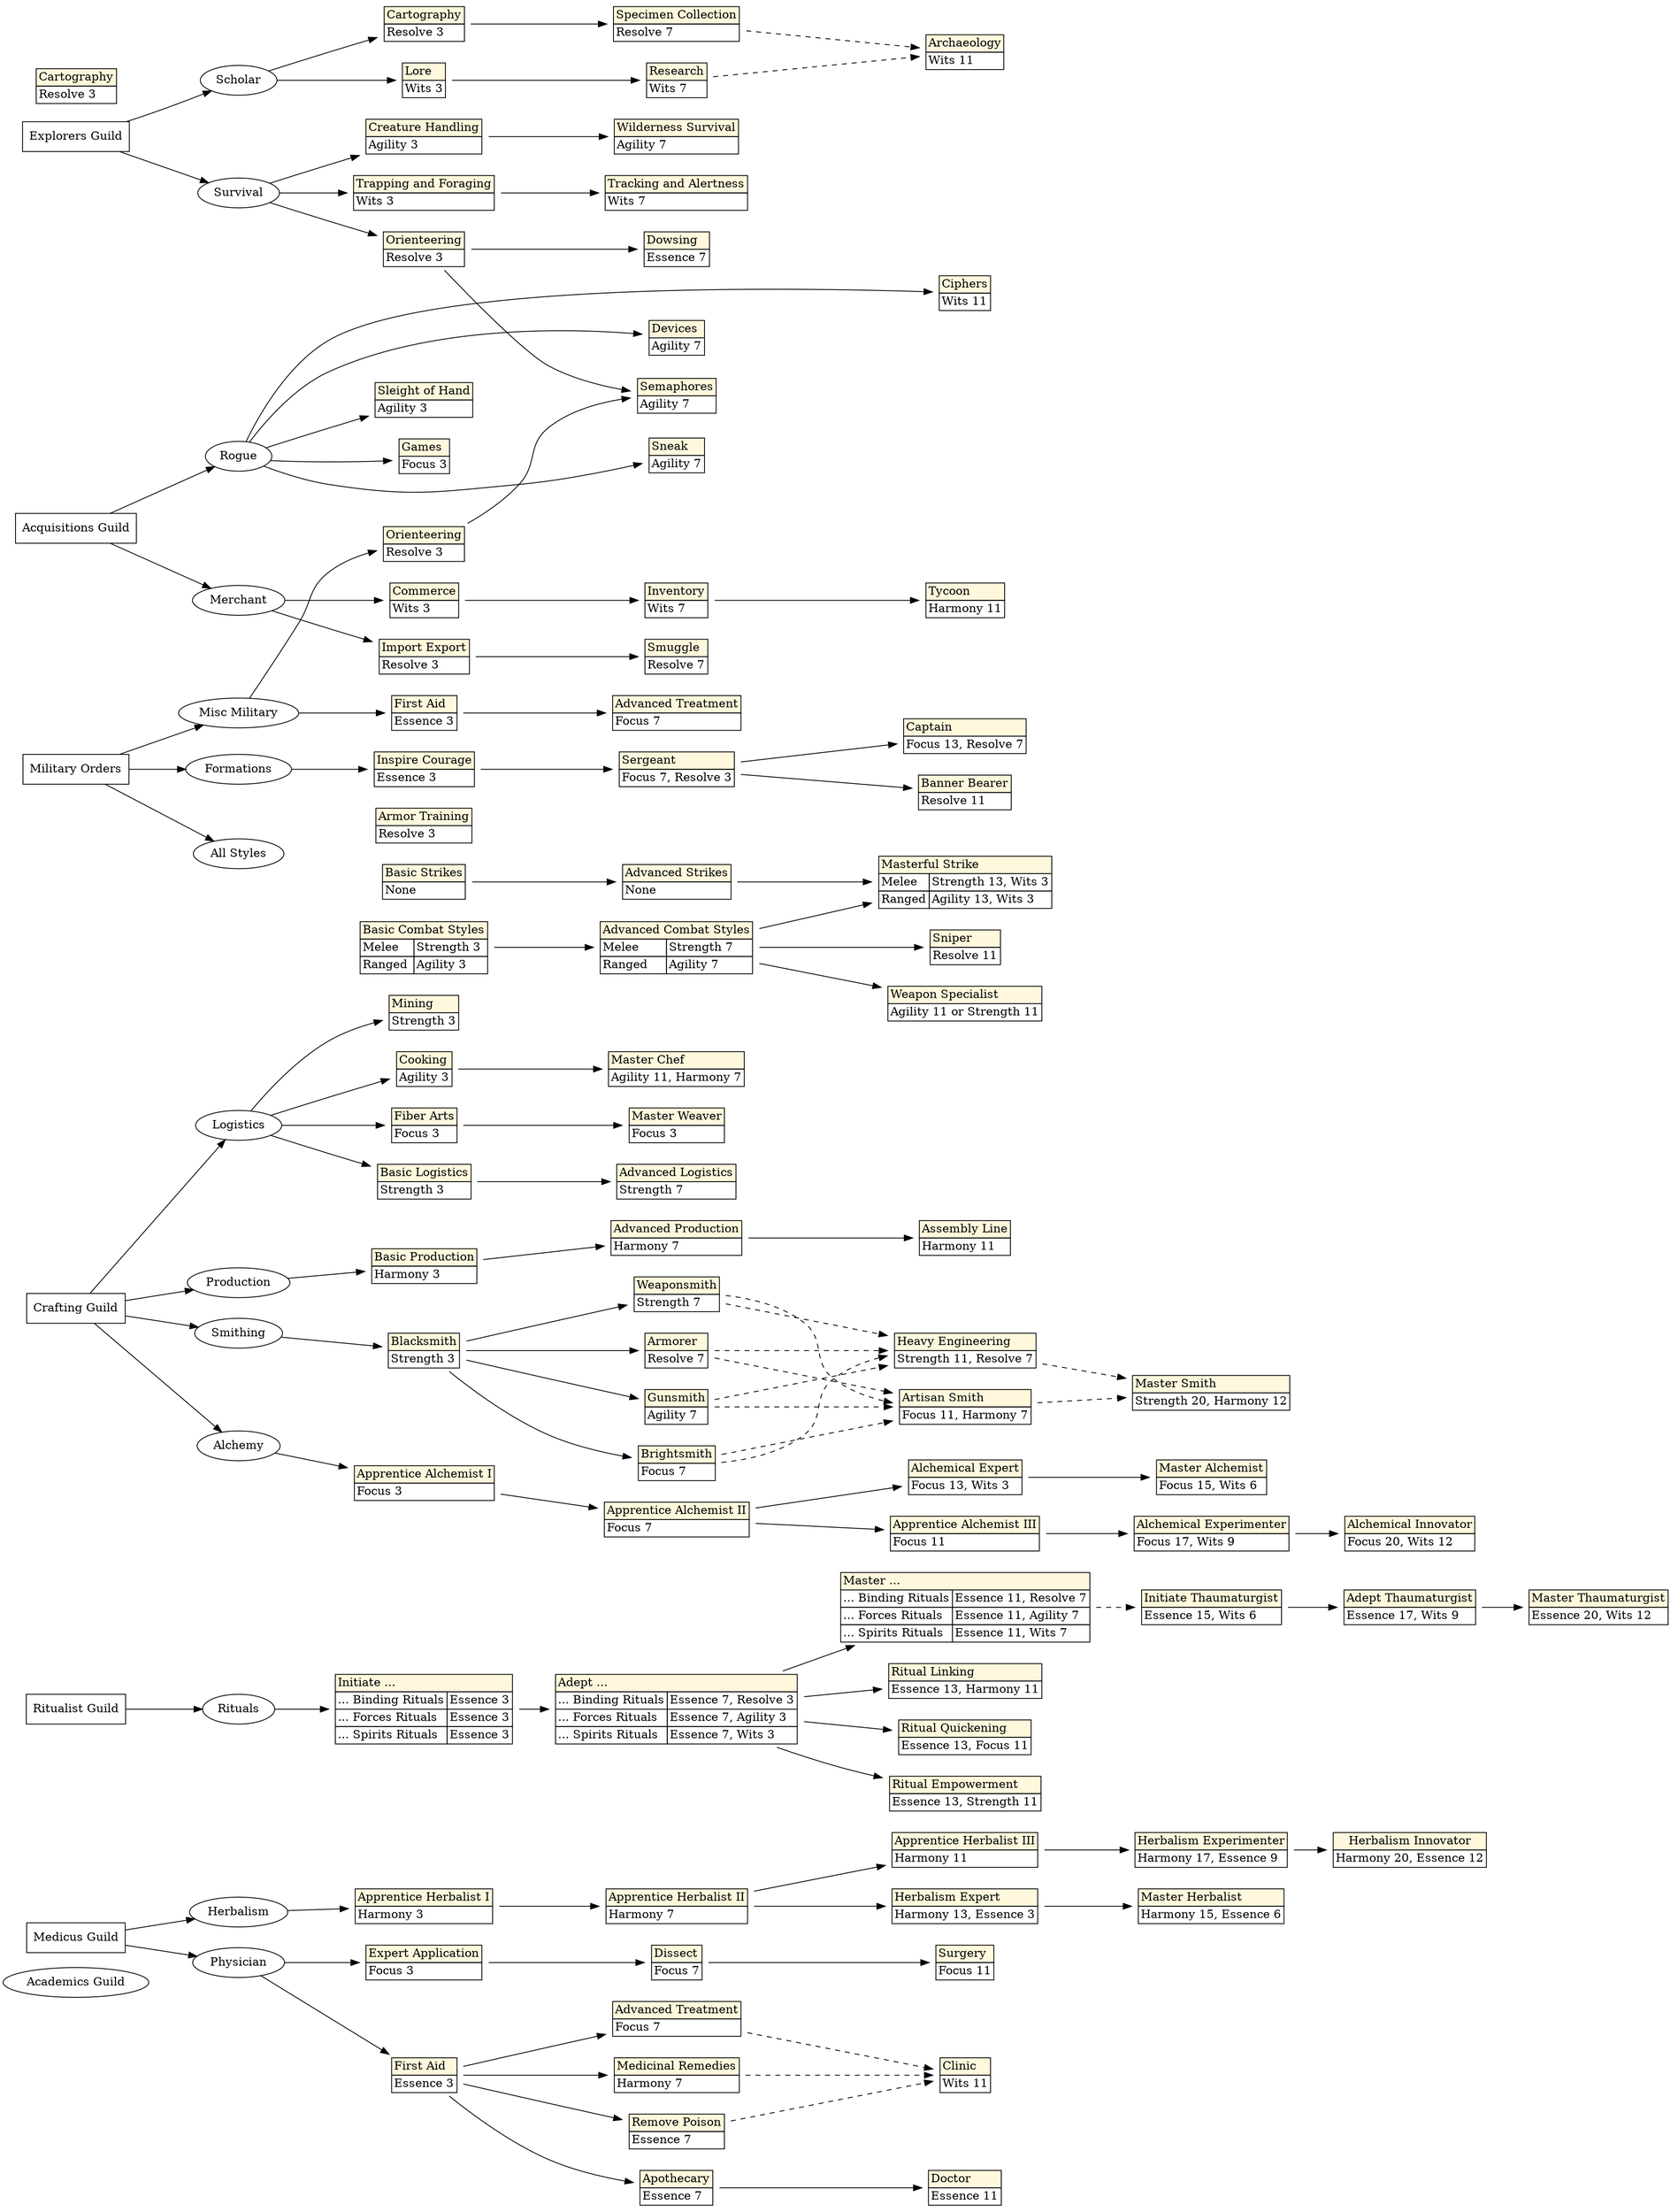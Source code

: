 digraph G {
  rankdir="LR"
  splines=spline

  { rank=same; "Academics Guild"; "Medicus Guild"; "Ritualist Guild"; "Crafting Guild"; "Explorers Guild"; "Acquisitions Guild"; "Military Orders" }
/*
  tag::letter-header[]

== A

  end::letter-header[]
*/

"Advanced Treatment" [shape=plaintext; label=<
<TABLE BORDER="0" CELLBORDER="1" CELLSPACING="0">
  <TR><TD ALIGN="LEFT" bgcolor="cornsilk">Advanced Treatment</TD></TR>
  <TR><TD ALIGN="LEFT">Focus 7</TD></TR>
</TABLE>>];

"Advanced Treatment Military" [shape=plaintext; label=<
<TABLE BORDER="0" CELLBORDER="1" CELLSPACING="0">
  <TR><TD ALIGN="LEFT" bgcolor="cornsilk">Advanced Treatment</TD></TR>
  <TR><TD ALIGN="LEFT">Focus 7</TD></TR>
</TABLE>>];

/*
  tag::advanced-treatment[]

=== Advanced Treatment

*Reqs:* Focus 7, First Aid

_Tend Extremities_ [Always] You may use your First Aid Roleplay time to remove the Smashed Limb and Slow effects by calling, “Remove X” where X is the the effect.

_Bone Adjustment_ [Once per Rest] You may finish a First Aid Roleplay in 5 seconds that heals one damage and removes the Smashed Limb effect from a single target.

  end::advanced-treatment[]

*/

"Apprentice Alchemist I" [shape=plaintext; label=<
<TABLE BORDER="0" CELLBORDER="1" CELLSPACING="0">
  <TR><TD ALIGN="LEFT" bgcolor="cornsilk">Apprentice Alchemist I</TD></TR>
  <TR><TD ALIGN="LEFT">Focus 3</TD></TR>
</TABLE>>];

"Apprentice Alchemist II" [shape=plaintext; label=<
<TABLE BORDER="0" CELLBORDER="1" CELLSPACING="0">
  <TR><TD ALIGN="LEFT" bgcolor="cornsilk">Apprentice Alchemist II</TD></TR>
  <TR><TD ALIGN="LEFT">Focus 7</TD></TR>
</TABLE>>];

"Apprentice Alchemist III" [shape=plaintext; label=<
<TABLE BORDER="0" CELLBORDER="1" CELLSPACING="0">
  <TR><TD ALIGN="LEFT" bgcolor="cornsilk">Apprentice Alchemist III</TD></TR>
  <TR><TD ALIGN="LEFT">Focus 11</TD></TR>
</TABLE>>];

/*
  tag::alchemy[]

=== Alchemy

  end::alchemy[]

tag::apprentice-alchemist-i[]

=== Apprentice Alchemist I

*Reqs:* Focus 3

_First Principles_ [Always, Crafting] You can complete rank one Alchemical recipes.

_Apprentice Duties_ [Always, Gathering] You may gather Mineral and Binder Components.

end::apprentice-alchemist-i[]

tag::apprentice-alchemist-ii[]

=== Apprentice Alchemist II

*Reqs:* Focus 7

_Advanced Principles_ [Always, Crafting] You can complete rank two Alchemical recipes.

_Resource Management_ [Once Per Event] You may contact the Quartermaster or Guildmaster to gain a random Mineral or Binder Component.

end::apprentice-alchemist-ii[]

tag::apprentice-alchemist-iii[]

=== Apprentice Alchemist III

*Reqs:* Focus 11

_Final Theorems_ [Always, Crafting] You can complete rank three Alchemical recipes.

_Distiller's Eye_ [Always, Gathering] When drawing cards to determine Mineral or Binder component gathering results, you may discard one of the cards and draw again to replace it. You must take the second result.

end::apprentice-alchemist-iii[]
*/

"Alchemical Expert" [shape=plaintext; label=<
<TABLE BORDER="0" CELLBORDER="1" CELLSPACING="0">
  <TR><TD ALIGN="LEFT" bgcolor="cornsilk">Alchemical Expert</TD></TR>
  <TR><TD ALIGN="LEFT">Focus 13, Wits 3</TD></TR>
</TABLE>>];

"Master Alchemist" [shape=plaintext; label=<
<TABLE BORDER="0" CELLBORDER="1" CELLSPACING="0">
  <TR><TD ALIGN="LEFT" bgcolor="cornsilk">Master Alchemist</TD></TR>
  <TR><TD ALIGN="LEFT">Focus 15, Wits 6</TD></TR>
</TABLE>>];

/*
tag::alchemical-expert[]

=== Alchemical Expert

*Reqs:* Focus 13, Wits 3, Apprentice Alchemist II

_Fancy Retort_ [Always, Gathering] You may gain a +2 bonus when making a Destiny Deck draw for gathering Mineral or Binder materials.

_Advanced Alembic_ [Once Per Rest, Crafting] You may replace one uncommon component in an alchemical recipe with a common component of the same class.

_Reclaim Residue_ [NPC Shift] At the completion of an NPC Shift you may contact the Quartermaster or Guildmaster to gain a random Mineral or Binder Component.

end::alchemical-expert[]

tag::master-alchemist[]

=== Master Alchemist

*Reqs:* Focus 15, Wits 11, Alchemical Expert

_Master's Crucible_ [Always, Crafting] You may perform an alchemical Recipe twice at the same time, expending twice the materials for twice the output.

_Clever Substitution_ [Once Per Rest, Crafting] You may replace one rare component in an alchemical Recipe with a common or uncommon component of the same type.

_Leftover Alchemy_ [Once Per Rest, Crafting] You may roleplay searching among your possessions for five seconds to "find in your pocket" any Rank 1 alchemical Recipe you know and have the materials for. If you spend a point of Grit, you may instead "find" one of any Rank 2 alchemy Recipe you know. The item must be used within 1 minute or it is lost.


end::master-alchemist[]

*/

"Alchemical Experimenter" [shape=plaintext; label=<
<TABLE BORDER="0" CELLBORDER="1" CELLSPACING="0">
  <TR><TD bgcolor="cornsilk">Alchemical Experimenter</TD></TR>
  <TR><TD ALIGN="LEFT">Focus 17, Wits 9</TD></TR>
</TABLE>>];

"Alchemical Innovator" [shape=plaintext; label=<
<TABLE BORDER="0" CELLBORDER="1" CELLSPACING="0">
  <TR><TD bgcolor="cornsilk">Alchemical Innovator</TD></TR>
  <TR><TD ALIGN="LEFT">Focus 20, Wits 12</TD></TR>
</TABLE>>];

/*
tag::alchemical-experimenter[]

=== Alchemical Experimenter

*Reqs:* Focus 17, Wits 9, Apprentice Alchemist III

_Alchemical Method_ [Experimentation] You may choose to discard and redraw one card when making Destiny Deck draws for Alchemical Experimentation.

_Critical Safeguard_ [Experimentation] You may choose to gain an Injury point in exchange for preventing the negative consequences of an Experimentation for one other person involved.

end::alchemical-experimenter[]

tag::alchemical-innovator[]

=== Alchemical Innovator

*Reqs:* Focus 20, Wits 12, Alchemical Experimenter

_Improve and Refine_ [Experimentation] You gain a +2 bonus when making a Destiny Deck draw for Alchemical Experimentation.

_Enhanced Safeguards_ [Experimentation] You may use the talent Critical Safeguard up to three times in one Experimentation.

_Path to Discovery (Alchemy)_ [Quest] You may begin a quest to establish a new Alchemical recipe. The nature of the recipe must be approved by the Directors, and you may not have more than one unique recipe in progress at a time. If the Directors accept your proposal they will set out for you the conditions of the quest, which will require a significant investment in roleplay time and materials. Unique recipes are subject to change per Directors' discretion.
end::alchemical-innovator[]

*/

"Apothecary" [shape=plaintext; label=<
<TABLE BORDER="0" CELLBORDER="1" CELLSPACING="0">
  <TR><TD ALIGN="LEFT" bgcolor="cornsilk">Apothecary</TD></TR>
  <TR><TD ALIGN="LEFT">Essence 7</TD></TR>
</TABLE>>];

/*
tag::apothecary[]

=== Apothecary

*Reqs:* Essence 7, First Aid

_Practiced Medicine_ [Always] Your roleplay for First Aid is reduced to 40 seconds.

_Emergency Aid_ [Once Per Rest] You may finish the First Aid Roleplay immediately by calling "Aid".

_Battlefield Carry_ [Always] You no longer have to move at a walking pace when moving an Incapacitated character.

end::apothecary[]
*/


"Archaeology" [shape=plaintext; label=<
<TABLE BORDER="0" CELLBORDER="1" CELLSPACING="0">
  <TR><TD ALIGN="LEFT" bgcolor="cornsilk">Archaeology</TD></TR>
  <TR> <TD ALIGN="LEFT">Wits 11</TD></TR>
</TABLE>>];
/*
tag::archaeology[]

=== Archaeology

*Reqs:* Wits 11, either Specimen Collection or Research

[Quest] You may perform Archaeological Dig Quests, available from the Quartermaster. A standard dig takes 120 minutes of effort that can be divided up among multiple characters to a minimum of 20 minutes per character. At least half of the characters involved (rounding up) must have the skill Archeology. Everyone who participates will be considered to have completed the Quest.

end::archaeology[]
*/


"Assembly Line" [shape=plaintext; label=<
<TABLE BORDER="0" CELLBORDER="1" CELLSPACING="0">
  <TR><TD ALIGN="LEFT" bgcolor="cornsilk">Assembly Line</TD></TR>
  <TR> <TD ALIGN="LEFT">Harmony 11</TD></TR>
</TABLE>>];

/*
tag::assembly-line[]

=== Assembly Line

*Reqs:* Harmony 11, Advanced Production

_By The Numbers_ [Always, Crafting] By gathering at least 3 people with a common _Crafting_ skill together in a location, and having them all craft the same item, you can decrease the time it takes for all of them to produce those items.  Cut crafting time in half for each participant.  The character managing the _Assembly Line_ may not craft anything.

_Maximum Output_ [Once Per Event] You may gain the benefits of _Personal Supply_ and _Advanced Supply_ an additional time this event, at any time during the Event.
end::assembly-line[]
*/

/*
  tag::letter-header[]

== B

  end::letter-header[]
*/

"Banner Bearer" [shape=plaintext; label=<
<TABLE BORDER="0" CELLBORDER="1" CELLSPACING="0">
  <TR><TD ALIGN="LEFT" bgcolor="cornsilk">Banner Bearer</TD></TR>
  <TR> <TD ALIGN="LEFT">Resolve 11</TD></TR>
</TABLE>>];

/*

tag::banner-bearer[]

=== Banner Bearer

*Reqs:* Resolve 11, Sergeant, Approve Banner Prop

[Once Per Rest] The user of this skill may raise a banner that instills confidence in all who see it. While the banner is upright and visible, if a character would progress to the second stage of a Mental Effect they may call “Immune.” Players must be sure they can see the banner before calling, “Immune.” If the Banner Bearer is reduced to Incapacitated, they must remove the banner from the field and it may not return except through Staff permission. Only the bearer can move the banner and they must remain within 10 feet of it at all times or the effect ends. It is recommended that the Banner Bearer remind players of this ability before a Scene begins.

end::banner-bearer[]

*/


/*
  tag::letter-header[]

== C

  end::letter-header[]
*/

"Captain" [shape=plaintext; label=<
<TABLE BORDER="0" CELLBORDER="1" CELLSPACING="0">
  <TR><TD ALIGN="LEFT" bgcolor="cornsilk">Captain</TD></TR>
  <TR> <TD ALIGN="LEFT">Focus 13, Resolve 7</TD></TR>
</TABLE>>];

/*

tag::captain[]

=== Captain

*Reqs:* Focus 13, Resolve 7, Sergeant

_Captain Formations_ [Always, Crafting] You can organize up to 5 chosen allies into a special formation. You may organize any formation listed below that you also possess the required skill for. You may later call the formation and you and the chosen allies gain the benefits listed. A character can only benefit from one formation at a time, and you must be in the scene to activate the formation.

* *Aegis Formation - Inspire Courage:* Choose one Mental Effect. Once during the next Scene, the members of the formation may call a Mental Save against the chosen effect. This ability is lost at the end of the next Scene if not used.
** Roleplay: Practice planning defenses and camaraderie.
* *Vanguard Formation - Advanced Melee Style:* Gain 1 Grit Point which can only be spent to deliver any Advanced Strike with a melee weapon even if the character does not have an Advanced Strike skill. The Grit Point is lost at the end of the next Scene if not used.
** Roleplay: Practice breaking through lines as a group.
* *Sharpshooter Formation - Advanced Ranged Style:* Gain 1 Grit Point which can only be spent to deliver any Advanced Strike with a ranged weapon even if the character does not have an Advanced Strike skill.  The Grit Point is lost at the end of the next Scene if not used.
** Roleplay: Practice sharpshooting.
* *Specialist Formation - Weapon Specialist:* For the next Scene, the entire formation gains the benefit of one Weapon Specialist skill the Captain has. This ability is lost at the end of the next Scene.
** Roleplay: Practice shooting and lecturing with the chosen weapon type.
* *Medic Formation - Clinic:* All members of the formation may assist other characters with First Aid to reduce the Roleplay as if they had the First Aid skill. This ability is lost at the end of the next Scene.
** Roleplay: Practice bandaging, lecturing on anatomy, and/or proper battlefield prioritization.

_Improved Sergeant Formations_ [Always, Crafting] Your Sergeant Formations may contain up to 10 people.

_Path to Discovery (Formations)_ [Quest, Crafting] You may begin a quest to develop a new formation. The nature of the formation must be approved by the Directors, and you may not have more than one formation in progress at a time. If the Directors accept your proposal they will set out for you the conditions of the quest, which will require a significant investment in roleplay time and materials. Unique formations are subject to change per Directors' discretion.

end::captain[]
*/

"Cartography" [shape=plaintext; label=<
<TABLE BORDER="0" CELLBORDER="1" CELLSPACING="0">
  <TR><TD ALIGN="LEFT" bgcolor="cornsilk">Cartography</TD></TR>
  <TR> <TD ALIGN="LEFT">Resolve 3</TD></TR>
</TABLE>>];

"Cartography Explorers" [shape=plaintext; label=<
<TABLE BORDER="0" CELLBORDER="1" CELLSPACING="0">
  <TR><TD ALIGN="LEFT" bgcolor="cornsilk">Cartography</TD></TR>
  <TR> <TD ALIGN="LEFT">Resolve 3</TD></TR>
</TABLE>>];

/*
tag::cartography[]

=== Cartography

*Reqs:* Resolve 3

_Cartography_ [Quest] You may perform Mapping Quests, available from the Quartermaster. A standard mapping takes 120 minutes of effort that can be divided up among multiple characters to a minimum of 20 minutes per character. At least half of the characters involved (rounding up) must have the skill Cartography . Everyone who participates will be considered to have completed the Quest.

_Research Basics_ [Always] You can determine the relative Research value of items.

end::cartography[]
*/


"Commerce" [shape=plaintext; label=<
<TABLE BORDER="0" CELLBORDER="1" CELLSPACING="0">
  <TR><TD ALIGN="LEFT" bgcolor="cornsilk">Commerce</TD></TR>
  <TR> <TD ALIGN="LEFT">Wits 3</TD></TR>
</TABLE>>];
/*
tag::commerce[]

=== Commerce

*Reqs:* Wits 3

_Quartermaster’s Connection_ [Always, Quest] You gain access to the ability to obtain and complete Commerce Quests from the Quartermaster. Commerce Quests reward you financially for completing them, and also reward build to a number of participants including yourself, as listed on the card. You must complete your current Commerce quest to obtain a new one. 

_Market Watch_ [Once Per Event] You will gain rumors and insight into supply and demand of the resources of the Colony on your rumors sheet at Check-in. 

end::commerce[]
*/


"Cooking" [shape=plaintext; label=<
<TABLE BORDER="0" CELLBORDER="1" CELLSPACING="0">
  <TR><TD ALIGN="LEFT" bgcolor="cornsilk">Cooking</TD></TR>
  <TR> <TD ALIGN="LEFT">Agility 3</TD></TR>
</TABLE>>];

"Master Chef" [shape=plaintext; label=<
<TABLE BORDER="0" CELLBORDER="1" CELLSPACING="0">
  <TR><TD ALIGN="LEFT" bgcolor="cornsilk">Master Chef</TD></TR>
  <TR> <TD ALIGN="LEFT">Agility 11, Harmony 7</TD></TR>
</TABLE>>];

/*
tag::cooking[]

=== Cooking

*Reqs:* Agility 3

_Cook_ [Always, Crafting] You may complete Cooking Recipes.

_Foraging_ [Gathering] You may gather Food and Herbal components.

end::cooking[]

tag::master-chef[]

=== Master Chef

*Reqs:* Agility 11, Harmony 7

_Fine Cuisine_ [Always, Crafting] You may complete Master Chef Recipes.

_Iron Stomach_ [Always] You can spend a Physical Save to prevent yourself from being poisoned or harmed by items you consume.

end::master-chef[]


*/

"Clinic" [shape=plaintext; label=<
<TABLE BORDER="0" CELLBORDER="1" CELLSPACING="0">
  <TR><TD ALIGN="LEFT" bgcolor="cornsilk">Clinic</TD></TR>
  <TR><TD ALIGN="LEFT">Wits 11</TD></TR>
</TABLE>>];

/*
  tag::clinic[]

=== Clinic

*Reqs:* Wits 11, one of Advanced Treatement, Medicinal Remedies, or Remove Poison

[Once Per Rest] You may spend 1 minute preparing a small area, roughly 10 feet by 10 feet, 10’x10’, as a field Clinic. Props are encouraged but not required. All uses of the First Aid skill in this area heal two hit points per use instead of one.  This area remains active as long as the props remain set up or a person with the Triage skill remains in the area, and active combat does not occur within the area of the Clinic.

end::clinic[]

*/

"Ciphers" [shape=plaintext; label=<
<TABLE BORDER="0" CELLBORDER="1" CELLSPACING="0">
  <TR><TD ALIGN="LEFT" bgcolor="cornsilk">Ciphers</TD></TR>
  <TR> <TD ALIGN="LEFT">Wits 11</TD></TR>
</TABLE>>];

/*
tag::ciphers[]

=== Ciphers

*Reqs:* Wits 11

[Always] You may write secret messages. To accomplish this, you must write out a note on paper.  Fold this paper so that the written message is not visible.  On the outside of this note you must write the following statement:  "OOG: Requires Ciphers to Decode" along with your card number and your signature.

end::ciphers[]
*/

"Creature Handling" [shape=plaintext; label=<
<TABLE BORDER="0" CELLBORDER="1" CELLSPACING="0">
  <TR><TD ALIGN="LEFT" bgcolor="cornsilk">Creature Handling</TD></TR>
  <TR> <TD ALIGN="LEFT">Agility 3</TD></TR>
</TABLE>>];
/*
tag::creature-handling[]

=== Creature Handling

*Reqs:* Agility 3

_Animal Insight_ [Always] You may determine the status of an animal or creature including:

* Its current health level (healthy, wounded, dying, dead)
* Its mood (Friendly, Neutral, Aggressive)
* Its nature (natural or not)

You may call this skill by studying the creature for 30 seconds and then calling "Insight", and asking the creature the relevant question.

_Influence Mood_ [Once Per Rest] You may attempt to sway the mood of up to 4 creatures by one step.  Aggressive or Frightened creatures can become Neutral and Neutral creatures can become either Frightened or Friendly depending on the nature of the roleplay.  The creature(s) will react to the closest player; to use this skill, the player should step between the creature and any other players, spread their hands wide with open palms.  To make the creature more friendly use words like "calm", "understand" and "help".  To make the creature less friendly use "angry", "threat", or "danger".  Note that there may be environmental or situational modifiers that complicate this skil.


end::creature-handling[]
*/

/*
  tag::letter-header[]

== D

  end::letter-header[]
*/

"Devices" [shape=plaintext; label=<
<TABLE BORDER="0" CELLBORDER="1" CELLSPACING="0">
  <TR><TD ALIGN="LEFT" bgcolor="cornsilk">Devices</TD></TR>
  <TR> <TD ALIGN="LEFT">Agility 7</TD></TR>
</TABLE>>];
/*
tag::devices[]

=== Devices

*Reqs:* Agility 7

_Device Manipulation_ [Always] When you encounter a lock or other device that can be opened or defeated, there will be a difficulty number listed. In order defeat the device you must spend one minute of roleplay time, then draw one card from the Destiny Deck. Add the value of this card to your Agility score. If the total exceeds the difficulty then the device is defeated. If not you may spend another minute roleplaying to draw a second card adding it to the first and check again. If you need to keep going you have one more attempt after yet another minute to draw a third card. If after three minutes, and three card draws, the device is not defeated then you must suffer the listed consequence on the lock or device card.

_Quick Crack_ [Once Per Rest] You may draw all three cards at once after completing one minute of role play.

end::devices[]
*/

"Doctor" [shape=plaintext; label=<
<TABLE BORDER="0" CELLBORDER="1" CELLSPACING="0">
  <TR><TD ALIGN="LEFT" bgcolor="cornsilk">Doctor</TD></TR>
  <TR> <TD ALIGN="LEFT">Essence 11</TD></TR>
</TABLE>>];

/*
tag::doctor[]

=== Doctor

*Reqs:* Essence 11, Apothecary

_Advanced Care_ [Always] Your roleplay for First Aid is reduced to 20 seconds. You may spend a Grit Point when treating someone to raise their Injury Limit in the Scene to 5 and removing the Exhausted condition if they have already gained it.

_Urgent Healing_ [Once Per Rest] You may finish the First Aid Roleplay immediately.  This usage stacks with Apothecary.

_Improved Battlefield Carry_ [Always] You may carry two Incapacitated targets simultaneously when using Battlefield Carry.

end::doctor[]
*/

"Dissect" [shape=plaintext; label=<
<TABLE BORDER="0" CELLBORDER="1" CELLSPACING="0">
  <TR><TD ALIGN="LEFT" bgcolor="cornsilk">Dissect</TD></TR>
  <TR> <TD ALIGN="LEFT">Focus 7</TD></TR>
</TABLE>>];

/*
tag::dissect[]

=== Dissect

*Reqs:* Focus 7, Expert Application

[Always] Roleplay the dissection of a plant, a dead animal, or a dead person. After 30 seconds of roleplay you gain one or more Components or Item Cards depending on the situation and the Narrator running the scene. Some NPCs will be carrying cards to give out upon being dissected, others may not.

end::dissect[]
*/

"Dowsing" [shape=plaintext; label=<
<TABLE BORDER="0" CELLBORDER="1" CELLSPACING="0">
  <TR><TD ALIGN="LEFT" bgcolor="cornsilk">Dowsing</TD></TR>
  <TR> <TD ALIGN="LEFT">Essence 7</TD></TR>
</TABLE>>];

/*
tag::dowsing[]

=== Dowsing

*Reqs:* Essence 7, Orienteering

[Once Per Rest] Locate a Ley Line to grant a bonus to Rituals or Crafting that occurs in that location.  A total of 12 minutes of roleplay by characters with the Dowsing skill is required to find a single Ley Line. When the above roleplay is done, you may establish circle no larger than six feet in diameter. Rituals and Crafting that occur within that circle gain the following benefit: "Choose one of the least rare Components used in the recipe. It is not expended." This effect lasts for one hour.

end::dowsing[]
*/

/*
  tag::letter-header[]

== E

  end::letter-header[]
*/

"Expert Application" [shape=plaintext; label=<
<TABLE BORDER="0" CELLBORDER="1" CELLSPACING="0">
  <TR><TD ALIGN="LEFT" bgcolor="cornsilk">Expert Application</TD></TR>
  <TR> <TD ALIGN="LEFT">Focus 3</TD></TR>
</TABLE>>];

/*
tag::expert-application[]

=== Expert Application

*Reqs:* Focus 3

_Quick Application_ [Always] When you are applying a Healing Poultice to another character, double the rate of healing.

_Leftover Poultice_ [Once per Rest] You may produce a Healing Poultice without requiring Components. Quick Poultices are never written on Item Cards and expire at the end of the scene in which they are made if unused.

end::expert-application[]
*/


/*
  tag::letter-header[]

== F

  end::letter-header[]
*/

"Fiber Arts" [shape=plaintext; label=<
<TABLE BORDER="0" CELLBORDER="1" CELLSPACING="0">
  <TR><TD ALIGN="LEFT" bgcolor="cornsilk">Fiber Arts</TD></TR>
  <TR> <TD ALIGN="LEFT">Focus 3</TD></TR>
</TABLE>>];

"Master Weaver" [shape=plaintext; label=<
<TABLE BORDER="0" CELLBORDER="1" CELLSPACING="0">
  <TR><TD ALIGN="LEFT" bgcolor="cornsilk">Master Weaver</TD></TR>
  <TR> <TD ALIGN="LEFT">Focus 3</TD></TR>
</TABLE>>];

/*
tag::fiber-arts[]

=== Fiber Arts

*Reqs:* Focus 3

_Weave and Sew_ [Always, Crafting] You can complete Fiber Arts Recipes.

_Wool Gathering_ [Gathering] You can gather Herbal and Fiber components.

end::fiber-arts[]

tag::master-weaver[]

=== Master Weaver

*Reqs:* Focus 11, Resolve 7

_Made to Fit_ [Always, Crafting] You can complete Master Weaver Recipes.

_Measure Twice, Cut Once_ [Once per Rest] when using a Fiber Arts Recipe Item you may use it twice within a scene while only consuming one of the item's uses.

end::master-weaver[]

*/

"First Aid" [shape=plaintext; label=<
<TABLE BORDER="0" CELLBORDER="1" CELLSPACING="0">
  <TR><TD ALIGN="LEFT" bgcolor="cornsilk">First Aid</TD></TR>
  <TR> <TD ALIGN="LEFT">Essence 3</TD></TR>
</TABLE>>];

"First Aid Military" [shape=plaintext; label=<
<TABLE BORDER="0" CELLBORDER="1" CELLSPACING="0">
  <TR><TD ALIGN="LEFT" bgcolor="cornsilk">First Aid</TD></TR>
  <TR> <TD ALIGN="LEFT">Essence 3</TD></TR>
</TABLE>>];

/*
tag::first-aid[]

=== First Aid

*Reqs:* Essence 3

_Diagnose_ [Always] You may perform 5 seconds of roleplay examining a body and declare, “Diagnose.” Once done, you may ask what the target's current and maximum Hit Points are and what other negative effects they are under.

_First Aid_ [Always] You may perform a 1 minute roleplay to restore 1 Hit Point on a single target within arms reach. This will also remove the Incapacitated condition if it exists. If another player with First Aid assists you, you may reduce the roleplay by 5 seconds, to a minimum of 10 seconds.

end::first-aid[]
*/

/*
  tag::letter-header[]

== G

  end::letter-header[]
*/


"Games" [shape=plaintext; label=<
<TABLE BORDER="0" CELLBORDER="1" CELLSPACING="0">
  <TR><TD ALIGN="LEFT" bgcolor="cornsilk">Games</TD></TR>
  <TR> <TD ALIGN="LEFT">Focus 3</TD></TR>
</TABLE>>];
/*
tag::games[]

=== Games

*Reqs:* Focus 3

[Always] While Resting, you may play a game with 1 to 5 other characters. All characters in the game cut the time required for their Rest in half. All players who participate in the game also regain 1 grit point when the rest time is completed. To qualify as a game there must be at least one prop used by all involved and the level of physical exertion must be low.

end::games[]
*/

/*
  tag::letter-header[]

== H

=== Herbalism

  end::letter-header[]
*/


"Apprentice Herbalist I" [shape=plaintext; label=<
<TABLE BORDER="0" CELLBORDER="1" CELLSPACING="0">
  <TR><TD bgcolor="cornsilk">Apprentice Herbalist I</TD></TR>
  <TR><TD ALIGN="LEFT">Harmony 3</TD></TR>
</TABLE>>];

"Apprentice Herbalist II" [shape=plaintext; label=<
<TABLE BORDER="0" CELLBORDER="1" CELLSPACING="0">
  <TR><TD bgcolor="cornsilk">Apprentice Herbalist II</TD></TR>
  <TR><TD ALIGN="LEFT">Harmony 7</TD></TR>
</TABLE>>];

"Apprentice Herbalist III" [shape=plaintext; label=<
<TABLE BORDER="0" CELLBORDER="1" CELLSPACING="0">
  <TR><TD bgcolor="cornsilk">Apprentice Herbalist III</TD></TR>
  <TR><TD ALIGN="LEFT">Harmony 11</TD></TR>
</TABLE>>];

/*
tag::apprentice-herbalist-i[]

=== Apprentice Herbalist I

*Reqs:* Harmony 3

_Basic Botanicals_ [Always, Crafting] You can complete rank one Herbalism recipes.

_Harvestry_ [Gathering] You may gather Herb and Fiber Components.

end::apprentice-herbalist-i[]

tag::apprentice-herbalist-ii[]

=== Apprentice Herbalist II

*Reqs:* Harmony 7, Apprentice Herbalist I

_Improved Botanicals_ [Always, Crafting] You can complete rank two herbal recipes.

_Herbal Stockpile_ [Once Per Event] you may contact the Quartermaster or Guildmaster to gain a random Herb or Fiber Component.

end::apprentice-herbalist-ii[]

tag::apprentice-herbalist-iii[]

=== Apprentice Herbalist III

*Reqs:* Harmony 11, Apprentice Herbalist II

_Mortar Mastery_ [Always, Crafting] You can complete rank three herbal recipes.

_Sickle Skills_ [Gathering]  When drawing cards to determine Herb or Fiber gathering results you may discard one of the cards and draw again to replace it. You must take the second result.

end::apprentice-herbalist-iii[]
*/

"Herbalism Expert" [shape=plaintext; label=<
<TABLE BORDER="0" CELLBORDER="1" CELLSPACING="0">
  <TR><TD ALIGN="LEFT" bgcolor="cornsilk">Herbalism Expert</TD></TR>
  <TR><TD ALIGN="LEFT">Harmony 13, Essence 3</TD></TR>
</TABLE>>];

"Master Herbalist" [shape=plaintext; label=<
<TABLE BORDER="0" CELLBORDER="1" CELLSPACING="0">
  <TR><TD ALIGN="LEFT" bgcolor="cornsilk">Master Herbalist</TD></TR>
  <TR><TD ALIGN="LEFT">Harmony 15, Essence 6</TD></TR>
</TABLE>>];

/*
tag::herbalism-expert[]

=== Herbalism Expert

*Reqs:* Harmony 13, Essence 3, Apprentice Herbalist II

_Nature's Bounty_ [Gathering] You may gain a +2 bonus when making a Destiny Deck draw for Herbal or Fiber Components.

_Pharmacology_ [Once per Rest] You may replace one uncommon component in an Herbalism recipe with a common component of the same class.

_Reclaim Roots_ [NPC Shift] At the completion of an NPC Shift you may contact the Quartermaster or Guildmaster to gain a random Herb or Fiber Component

end::herbalism-expert[]

tag::master-herbalist[]

=== Master Herbalist

*Reqs:* Harmony 15, Essence, Herbalism Expert

_Perfect Pestle_ [Always, Crafting] You may perform an Herbalism Recipe twice at the same time, expending twice the materials for twice the output.

_Secret Spices_ [Once per Rest] You may replace one rare component in an Herbalism Recipe with a common or uncommon component of the same type.

_Leftover Herbals_ [Once per Rest] You may roleplay searching among your possessions for five seconds to "find in your pocket" any Rank 1 herbal Recipe you know and have the materials for. If you spend a point of Grit, you may instead "find" one of any Rank 2 Herbalism Recipe you know. The item must be used within 1 minute or it is lost.

end::master-herbalist[]

*/

"Herbalism Experimenter" [shape=plaintext; label=<
<TABLE BORDER="0" CELLBORDER="1" CELLSPACING="0">
  <TR><TD bgcolor="cornsilk">Herbalism Experimenter</TD></TR>
  <TR><TD ALIGN="LEFT">Harmony 17, Essence 9</TD></TR>
</TABLE>>];

"Herbalism Innovator" [shape=plaintext; label=<
<TABLE BORDER="0" CELLBORDER="1" CELLSPACING="0">
  <TR><TD bgcolor="cornsilk">Herbalism Innovator</TD></TR>
  <TR><TD ALIGN="LEFT">Harmony 20, Essence 12</TD></TR>
</TABLE>>];

/*
tag::herbalism-experimenter[]

=== Herbalism Experimenter

*Reqs:* Harmony 17, Essence 9, Apprentice Herbalist III

Botanical Method: [Experimentation] You may redraw one card when making Destiny Deck draws for Herbalism Experimentation

_Critical Safeguard_ [Experimentation] You may choose to gain an Injury point in exchange for preventing the negative consequences of an Experimentation for one other person involved.

end::herbalism-experimenter[]

tag::herbalism-innovator[]

=== Herbalism Innovator

*Reqs:* Harmony 20, Essence 12, Herbalism Experimenter

_Materia Medica_ [Experimentation] You gain a +2 bonus when making a Destiny Deck draw for Herbalism Experimentation.

_Enhanced Safeguards_ [Experimentation] You may use the talent Critical Safeguard up to three times in one Experimentation.

_Path to Discovery (Herbalism)_ [Quest] You may begin a quest to establish a new Herbalism recipe. The nature of the recipe must be approved by the Directors, and you may not have more than one unique recipe in progress at a time. If the Directors accept your proposal they will set out for you the conditions of the quest, which will require a significant investment in roleplay time and materials. Unique recipes are subject to change per Directors' discretion.

end::herbalism-innovator[]

*/



/*
  tag::letter-header[]

== I

  end::letter-header[]
*/



"Import Export" [shape=plaintext; label=<
<TABLE BORDER="0" CELLBORDER="1" CELLSPACING="0">
  <TR><TD ALIGN="LEFT" bgcolor="cornsilk">Import Export</TD></TR>
  <TR> <TD ALIGN="LEFT">Resolve 3</TD></TR>
</TABLE>>];
/*
tag::import-export[]

=== Import / Export

*Reqs:* Resolve 3

_Port Connections_ [Always] You gain access to a special Goods selection, of large purchase of commodities and other items that are independent of the normal Quartermaster Supply. See the Quartermaster to see what is for sale. 

_Trading Partners_ [One Per Event, Quest] You may return an Unfinished Commerce Quest to the Quartermaster and select a new Quest instead. 

end::import-export[]
*/


"Inspire Courage" [shape=plaintext; label=<
<TABLE BORDER="0" CELLBORDER="1" CELLSPACING="0">
  <TR><TD ALIGN="LEFT" bgcolor="cornsilk">Inspire Courage</TD></TR>
  <TR> <TD ALIGN="LEFT">Essence 3</TD></TR>
</TABLE>>];

/*
tag::inspire-courage[]

=== Inspire Courage

*Reqs:* Essence 3

[Once per Rest] you may use this skill to grant up to five people an Extra Mental Save.  You can roleplay this skill by any of the following means:

* A rousing speech of at least 30 seconds duration
* An inspiring song of at least 30 seconds duration
* A heroic deed appropriate for the scene at marshals discretion

end::inspire-courage[]
*/


"Inventory" [shape=plaintext; label=<
<TABLE BORDER="0" CELLBORDER="1" CELLSPACING="0">
  <TR><TD ALIGN="LEFT" bgcolor="cornsilk">Inventory</TD></TR>
  <TR> <TD ALIGN="LEFT">Wits 7</TD></TR>
</TABLE>>];
/*
tag::inventory[]

=== Inventory

*Reqs:* Wits 7, Appraise

_Safe Storage_ [Always] Player may keep any amount of item cards in a separate pocket on their person for the purpose of trade. This can be any number of cards of any number, size, or value. Their knowledge of what they have in storage allows them to conduct trade with the goods. As the goods are not actually on your person, they cannot be affected by anything happening to you personally. You may only move goods out of this pocket in relative safety or by spending one Grit per item you wish to suddenly produce.

_Strike a Deal_ [Once Per Rest] you may convert 5 Component item cards of the same value or rarity into any one item of the next value or rarity up.  Excludes Premium and Unique. Basic Logistics and Advanced Logistics may not be used for this purpose.

_Merchant's Insight_ [Always] You can determine the relative research value of items.

end::inventory[]
*/

/*
  tag::letter-header[]

== L

  end::letter-header[]
*/


"Basic Logistics" [shape=plaintext; label=<
<TABLE BORDER="0" CELLBORDER="1" CELLSPACING="0">
  <TR><TD ALIGN="LEFT" bgcolor="cornsilk">Basic Logistics</TD></TR>
  <TR> <TD ALIGN="LEFT">Strength 3</TD></TR>
</TABLE>>];

"Advanced Logistics" [shape=plaintext; label=<
<TABLE BORDER="0" CELLBORDER="1" CELLSPACING="0">
  <TR><TD ALIGN="LEFT" bgcolor="cornsilk">Advanced Logistics</TD></TR>
  <TR> <TD ALIGN="LEFT">Strength 7</TD></TR>
</TABLE>>];

/*
tag::basic-logistics[]

=== Basic Logistics

*Reqs:* Strength 3

[Once per Rest] You may use this skill in place of a single common Component to represent having been prepared enough to have brought that Component along with you. This Component will never be written on a card and it expires at the end of the scene. No more than one use of Basic Logistics can be applied to a single action.

end::basic-logistics[]

tag::advanced-logistics[]

=== Advanced Logistics

*Reqs:* Strength 7, Basic Logistics

[Once per Rest] You may use this skill in place of a single common or uncommon Component to represent having been prepared enough to have brought that Component along with you. This Component will never be written on a card and it expires at the end of the scene. No more than one use of Advanced Logistics can be applied to a single action.

end::advanced-logistics[]
*/

"Lore" [shape=plaintext; label=<
<TABLE BORDER="0" CELLBORDER="1" CELLSPACING="0">
  <TR><TD ALIGN="LEFT" bgcolor="cornsilk">Lore</TD></TR>
  <TR> <TD ALIGN="LEFT">Wits 3</TD></TR>
</TABLE>>];
/*
tag::lore[]

=== Lore

*Reqs:* Wits 3

Narrator: You are versed in the study of books.  You may ask questions of a scene Narrator to determine if some fact available in the books you have studied may be pertinent to the current scene.

Item: You can determine the relative Research value of items.


end::lore[]
*/


/*
  tag::letter-header[]

== M

  end::letter-header[]
*/

"Medicinal Remedies" [shape=plaintext; label=<
<TABLE BORDER="0" CELLBORDER="1" CELLSPACING="0">
  <TR><TD ALIGN="LEFT" bgcolor="cornsilk">Medicinal Remedies</TD></TR>
  <TR><TD ALIGN="LEFT">Harmony 7</TD></TR>
</TABLE>>];

/*
  tag::medicinal-remedies[]

=== Medicinal Remedies

*Reqs:* Focus 7, First Aid

_Purifying Treatment_ [Always] You may use your First Aid roleplay time to remove the Sickened effect or one Mental Effect by calling, “Remove X” where X is the effect.

_Rapid Soothe_ [Once Per Rest] You may finish a First Aid Roleplay in 5 seconds that heals one damage and either removes the Sickened effect or removes one Mental Effect, from a single target.

  end::medicinal-remedies[]

*/


"Mining" [shape=plaintext; label=<
<TABLE BORDER="0" CELLBORDER="1" CELLSPACING="0">
  <TR><TD ALIGN="LEFT" bgcolor="cornsilk">Mining</TD></TR>
  <TR> <TD ALIGN="LEFT">Strength 3</TD></TR>
</TABLE>>];

/*
tag::mining[]

=== Mining

*Reqs:* Strength 3

_Rock Farmer_ [Gathering] You may gather Metals and Minerals. Add +2 to the results of the Destiny Deck draw when gathering Metals or Minerals.

_Rock Tumbler_ [Crafting] You may use the Metal Trade Goods and Mineral Trade Goods recipes from the Smithing Recipes list

end::mining[]
*/




/*
  tag::letter-header[]

== O

  end::letter-header[]
*/

"Orienteering" [shape=plaintext; label=<
<TABLE BORDER="0" CELLBORDER="1" CELLSPACING="0">
  <TR><TD ALIGN="LEFT" bgcolor="cornsilk">Orienteering</TD></TR>
  <TR> <TD ALIGN="LEFT">Resolve 3</TD></TR>
</TABLE>>];

"Orienteering Military" [shape=plaintext; label=<
<TABLE BORDER="0" CELLBORDER="1" CELLSPACING="0">
  <TR><TD ALIGN="LEFT" bgcolor="cornsilk">Orienteering</TD></TR>
  <TR> <TD ALIGN="LEFT">Resolve 3</TD></TR>
</TABLE>>];

/*
tag::orienteering[]

=== Orienteering

*Reqs:* Resolve 3
[Always]  You are skilled enough at navigating in the wilderness that when you have a map, your time walking somewhere counts as Rest time for you and up to 3 other characters.

end::orienteering[]
*/


/*
  tag::letter-header[]

== P

  end::letter-header[]
*/

"Basic Production" [shape=plaintext; label=<
<TABLE BORDER="0" CELLBORDER="1" CELLSPACING="0">
  <TR><TD ALIGN="LEFT" bgcolor="cornsilk">Basic Production</TD></TR>
  <TR> <TD ALIGN="LEFT">Harmony 3</TD></TR>
</TABLE>>];

"Advanced Production" [shape=plaintext; label=<
<TABLE BORDER="0" CELLBORDER="1" CELLSPACING="0">
  <TR><TD ALIGN="LEFT" bgcolor="cornsilk">Advanced Production</TD></TR>
  <TR> <TD ALIGN="LEFT">Harmony 7</TD></TR>
</TABLE>>];

/*
tag::basic-production[]

=== Basic Production

*Reqs:* Harmony 3

_Trade Goods_ [Always, Crafting] You may complete basic Production recipes for crafting Trade goods out of matching materials.

_Busy Hands_ [NPC Shift, Crafting] Choose one basic production recipe or Rank 1 recipe your character knows. Your character will accomplish the crafting of it during your NPC shift. You must have all necessary materials.

_Personal Supply_ [Once Per Event] You may create for free one use of a Rank 1 consumable item you know. You must choose the item within your first hour of play.

end::basic-production[]

tag::advanced-production[]

=== Advanced Production

*Reqs:* Harmony 7, Basic Production

_Advanced Trade Goods_ [Always, Crafting] You may complete Advanced Production recipes for crafting more valuable Trade goods out of matching materials.

_With My Eyes Closed_ [NPC Shift, Crafting] Choose one basic or advanced production recipe, or Rank 1 recipe your character knows. Your character will accomplish the crafting of it during your NPC shift. You must have all necessary materials. Stacks with Busy Hands.

_Advanced Supply_ [Once Per Event] You may create for free one use of a Rank 1 or 2 consumable item you know. You must choose the item within your first hour of play. Stacks with Personal Supply.

end::advanced-production[]
*/


/*
  tag::letter-header[]

== R

  end::letter-header[]
*/


"Remove Poison" [shape=plaintext; label=<
<TABLE BORDER="0" CELLBORDER="1" CELLSPACING="0">
  <TR><TD ALIGN="LEFT" bgcolor="cornsilk">Remove Poison</TD></TR>
  <TR> <TD ALIGN="LEFT">Essence 7</TD></TR>
</TABLE>>];

/*
tag::remove-poison[]

=== Remove Poison

*Reqs:* Essence 7, First Aid

_Toxin Care_ [Always] You are able to recognize that someone has the Poisoned Condition. While you are tending to a Poisoned character their Poison will not progress to more severe levels.

_Antidote_ [Always, Crafting] You may request the instructions on a remedy for a particular Poison. Each Remedy's instructions can be different. By following the necessary recipe you can cure the target of the poison.

end::remove-poison[]
*/


"Research" [shape=plaintext; label=<
<TABLE BORDER="0" CELLBORDER="1" CELLSPACING="0">
  <TR><TD ALIGN="LEFT" bgcolor="cornsilk">Research</TD></TR>
  <TR> <TD ALIGN="LEFT">Wits 7</TD></TR>
</TABLE>>];
/*
tag::research[]

=== Research

*Reqs:* Wits 7, Lore

_Artifact Research_ [Once Per Rest] You may exchange a number of Items with Research values (excluding “Known” items) with the head of the Explorers Guild to gain a piece of knowledge. The quality of the knowledge you gain is based on the total Research value of the Items that you turn in.

* Known = 0
* Notable = 1
* Significant = 3
* Revelatatory = 7

_Interview_ [Always] You may spend 10 minutes discussing the basics of a Skill a target knows. For the next four hours, you may act as if you possessed that skill for purposes of knowledge (I'm not a Blacksmith, however I spoke to...). You may possess a maximum of 3 skills in this way at a time.

end::research[]
*/


/*
  tag::rituals[]

=== Rituals

  end::rituals[]
*/

"Initiate Rituals" [shape=plaintext; label=<
<TABLE BORDER="0" CELLBORDER="1" CELLSPACING="0">
  <TR><TD ALIGN="LEFT" colspan="2" bgcolor="cornsilk">Initiate ...</TD></TR>
  <TR><TD ALIGN="LEFT">... Binding Rituals</TD><TD ALIGN="LEFT">Essence 3</TD></TR>
  <TR><TD ALIGN="LEFT">... Forces Rituals</TD><TD ALIGN="LEFT">Essence 3</TD></TR>
  <TR><TD ALIGN="LEFT">... Spirits Rituals</TD><TD ALIGN="LEFT">Essence 3</TD></TR>
</TABLE>>];

"Adept Rituals" [shape=plaintext; label=<
<TABLE BORDER="0" CELLBORDER="1" CELLSPACING="0">
  <TR><TD ALIGN="LEFT" colspan="2" bgcolor="cornsilk">Adept ...</TD></TR>
  <TR><TD ALIGN="LEFT">... Binding Rituals</TD><TD ALIGN="LEFT">Essence 7, Resolve 3</TD></TR>
  <TR><TD ALIGN="LEFT">... Forces Rituals</TD><TD ALIGN="LEFT">Essence 7, Agility 3</TD></TR>
  <TR><TD ALIGN="LEFT">... Spirits Rituals</TD><TD ALIGN="LEFT">Essence 7, Wits 3</TD></TR>
</TABLE>>];

"Master Rituals" [shape=plaintext; label=<
<TABLE BORDER="0" CELLBORDER="1" CELLSPACING="0">
  <TR><TD ALIGN="LEFT" colspan="2" bgcolor="cornsilk">Master ...</TD></TR>
  <TR><TD ALIGN="LEFT">... Binding Rituals</TD><TD ALIGN="LEFT">Essence 11, Resolve 7</TD></TR>
  <TR><TD ALIGN="LEFT">... Forces Rituals</TD><TD ALIGN="LEFT">Essence 11, Agility 7</TD></TR>
  <TR><TD ALIGN="LEFT">... Spirits Rituals</TD><TD ALIGN="LEFT">Essence 11, Wits 7</TD></TR>
</TABLE>>];


/*
tag::initiate-binding-rituals[]

=== Initiate Binding Rituals

*Reqs:* Essence 3

_Initiate Binding_ [Always, Crafting] You gain access to Rank 1 Binding Rituals.

_Wardworthy Gathering_ [Gathering] You may gather Binders and Minerals.

end::initiate-binding-rituals[]

tag::adept-binding-rituals[]

=== Adept Binding Rituals

*Reqs:* Essence 7, Resolve 3, Initiate Binding Rituals

[Always, Crafting] You gain access to Rank 2 Binding Rituals.

end::adept-binding-rituals[]

tag::master-binding-rituals[]

=== Master Binding Rituals

*Reqs:* Essence 11, Resolve 7, Adept Binding Rituals

[Always, Crafting]  You gain access to Rank 3 Binding Rituals.

end::master-binding-rituals[]



tag::initiate-forces-rituals[]

=== Initiate Forces Rituals

*Reqs:* Essence 3

_Initiate Forces_ [Always, Crafting]  You gain access to Rank 1 forces Rituals.

_Ritual Gathering_ [Gathering] You may gather Binders and Minerals

end::initiate-forces-rituals[]

tag::adept-forces-rituals[]

=== Adept Forces Rituals

*Reqs:* Essence 7, Resolve 3, Initiate Forces Rituals

[Always, Crafting]  You gain access to Rank 2 Forces Rituals.

end::adept-forces-rituals[]

tag::master-forces-rituals[]

=== Master Forces Rituals

*Reqs:* Essence 11, Resolve 7, Adept Forces Rituals

[Always, Crafting]  You gain access to Rank 3 Forces Rituals.

end::master-forces-rituals[]



tag::initiate-spirit-rituals[]

=== Initiate Spirit Rituals

*Reqs:* Essence 3

_Initiate Spirits_ [Always, Crafting]  You gain access to Rank 1 Spirit Rituals

_Ritual Gathering_ [Gathering] You may gather Binders and Minerals

end::initiate-spirit-rituals[]

tag::adept-spirit-rituals[]

=== Adept Spirit Rituals

*Reqs:* Essence 7, Resolve 3, Initiate Spirit Rituals

[Always, Crafting]  You gain access to Rank 2 Spirit Rituals

end::adept-spirit-rituals[]

tag::master-spirit-rituals[]

=== Master Spirit Rituals

*Reqs:* Essence 11, Resolve 7, Adept spirit Rituals

[Always, Crafting]  You gain access to Rank 3 Spirit Rituals

end::master-spirit-rituals[]
*/

"Ritual Linking" [shape=plaintext; label=<
<TABLE BORDER="0" CELLBORDER="1" CELLSPACING="0">
  <TR><TD ALIGN="LEFT" bgcolor="cornsilk">Ritual Linking</TD></TR>
  <TR><TD ALIGN="LEFT">Essence 13, Harmony 11</TD></TR>
</TABLE>>];

"Ritual Quickening" [shape=plaintext; label=<
<TABLE BORDER="0" CELLBORDER="1" CELLSPACING="0">
  <TR><TD ALIGN="LEFT" bgcolor="cornsilk">Ritual Quickening</TD></TR>
  <TR><TD ALIGN="LEFT">Essence 13, Focus 11</TD></TR>
</TABLE>>];

"Ritual Empowerment" [shape=plaintext; label=<
<TABLE BORDER="0" CELLBORDER="1" CELLSPACING="0">
  <TR><TD ALIGN="LEFT" bgcolor="cornsilk">Ritual Empowerment</TD></TR>
  <TR><TD ALIGN="LEFT">Essence 13, Strength 11</TD></TR>
</TABLE>>];

/*
tag::ritual-linking[]

=== Ritual Linking

*Reqs:* Essence 13, Harmony 11, Any Adept Rituals

[Once Per Rest, Crafting] You may increase the casting time of a ritual that gives a Blessing by one minute and expend one additional Component to include additional people based on the rarity of the Component. If you expend a Common, add one person. If you expend an Uncommon, add two people. If you expend a Rare, add 3 people. If you expend a Unique, add 10 people. This cannot be used on Self-Only Blessings.


end::ritual-linking[]


tag::ritual-quickening[]

=== Ritual Quickening

*Reqs:* Essence 13, Focus 11, Any Adept Rituals

[Always, Crafting] You may have other ritualists assist in performing a ritual you are conducting to reduce the casting time so long as they are capable of performing the same type of ritual, ie assisting in a Forces ritual requires people who can perform Forces rituals. For each person assisting the time required is reduced by one minute, minimum of one minute.


end::ritual-quickening[]


tag::ritual-empowerment[]

=== Ritual Empowerment

*Reqs:* Essence 13, Strength 11, Any Adept Rituals

[Always, Crafting] When you perform a ritual that has a numeric effect you may double the casting time of the ritual to increase a numerical value by one.

end::ritual-empowerment[]

*/


"Initiate Thaumaturgist" [shape=plaintext; label=<
<TABLE BORDER="0" CELLBORDER="1" CELLSPACING="0">
  <TR><TD ALIGN="LEFT" bgcolor="cornsilk">Initiate Thaumaturgist</TD></TR>
  <TR><TD ALIGN="LEFT">Essence 15, Wits 6</TD></TR>
</TABLE>>];

"Adept Thaumaturgist" [shape=plaintext; label=<
<TABLE BORDER="0" CELLBORDER="1" CELLSPACING="0">
  <TR><TD ALIGN="LEFT" bgcolor="cornsilk">Adept Thaumaturgist</TD></TR>
  <TR><TD ALIGN="LEFT">Essence 17, Wits 9</TD></TR>
</TABLE>>];

"Master Thaumaturgist" [shape=plaintext; label=<
<TABLE BORDER="0" CELLBORDER="1" CELLSPACING="0">
  <TR><TD ALIGN="LEFT" bgcolor="cornsilk">Master Thaumaturgist</TD></TR>
  <TR><TD ALIGN="LEFT">Essence 20, Wits 12</TD></TR>
</TABLE>>];

/*
tag::initiate-thaumaturgist[]

=== Initiate Thaumaturgist

*Reqs:* Essence 15, Wits 6

_Ritual Remainders_ [NPC Shift]  At the end of your NPC Shift you may contact the Quartermaster or Guildmaster to gain a random Mineral or Binder Component

_Ritual Efficiency_ [Always, Crafting] When performing a ritual you know, you may increase the casting time by one minute and spend a point of grit to lower the rarity of one required component by one level, to a minimum of Common.

end::initiate-thaumaturgist[]

tag::adept-thaumaturgist[]

=== Adept Thaumaturgist

*Reqs:* Essence 17, Wits 9, Initiate Thaumaturgist

Gain the corresponding bonus if you have the following skills:

'''
*Adept Binding Rituals:*

* You may spend 10 minutes expanding your spiritual self to an item. So long as the chosen item is visible on your person you may have two Blessings upon you at once. If the item is Sundered you lose access to the second Blessing until it is repaired.

'''
*Adept Forces Rituals:*

* When you finish a Forces ritual that has an immediate effect, you may store the effect upon you as a Blessing, and release the effect later with ten seconds of Roleplay.

'''
*Adept Spirit Rituals:*

* Whenever you perform a ritual that requires the expenditure of a Spirit Token, Make a Destiny Draw. If the drawn total is 4 or higher you do not lose the Spirit Token.

end::adept-thaumaturgist[]

tag::master-thaumaturgist[]

=== Master Thaumaturgist

*Reqs:* Essence 20, Wits 12, Adept Thaumaturgist

Gain the corresponding bonus if you have the following skills:

'''
*Master Binding Rituals:*

* [Crafting] You may craft an object using the craft wand ritual. This object now counts as the prop for all Binding rituals you cast.
* [Once Per Event] When you would gain an Injury point to as the cost for a skill you may destroy your imbued object instead of gaining the Injury Point.

'''
*Master Forces Rituals:*

* [Once Per Rest, Crafting] When you are doing a Forces Ritual, if you are struck by a physical effect or damage, you can add 1 minute to the ritual casting time to gain a Free Physical Save to use immediately. If you stop the ritual before completing it after using this ability you become Exhausted.
* [Once Per Rest] If you are struck by an undefended elemental effect while performing a Forces Ritual you may gain an Injury to complete the ritual immediately. This only works with known, non-experimentation rituals.

'''
*Master Spirit Rituals:*

* [Always] Whenever you expend a Blessing, you may choose an additional target within arms reach to gain the effect.
* [Once per Event] When you expend a Blessing, you may gain an Injury Point to grant the effect of the expended Blessing to all targets within arms reach.

end::master-thaumaturgist[]

*/

/*
  tag::letter-header[]

== S

  end::letter-header[]
*/



"Sergeant" [shape=plaintext; label=<
<TABLE BORDER="0" CELLBORDER="1" CELLSPACING="0">
  <TR><TD ALIGN="LEFT" bgcolor="cornsilk">Sergeant</TD></TR>
  <TR> <TD ALIGN="LEFT">Focus 7, Resolve 3</TD></TR>
</TABLE>>];

/*

tag::sergeant[]

=== Sergeant

*Reqs:* Focus 7, Resolve 3

_Sergeant Formations_ [Always, Crafting] You can organize up to 5 chosen allies into a special formation. You may organize any formation listed below that you also possess the required skill for. You may later call the formation and you and the chosen allies gain the benefits listed. A character can only benefit from one formation at a time, and you must be in the scene to activate the formation.

* *Infiltration Formation - Sneak*: All members of the formation may perform a 1 min RP within cover to become Hidden once. This ability is lost at the end of the next Scene if not used.
** Roleplay: Practice sneaking through brush or from cover to cover.
* *Militia Formation - Basic Melee Style:* Gain 1 Grit Point which can only be spent to deliver any Basic Strike with a melee weapon even if the character does not have a Basic Strike skill. The Grit Point is lost at the end of the next Scene if not used.
** Roleplay: Practice sparring.
* *Gunline Formation - Basic Ranged Style:* Gain 1 Grit Point which can only be spent to deliver any Basic Strike with a ranged weapon even if the character does not have a Basic Strike skill. The Grit Point is lost at the end of the next Scene if not used.
** Roleplay: Practice firing in coordinated volleys.
* *Rescue Formation - First Aid:* All members of the formation may carry Incapacitated characters while moving at full speed. This ability is lost at the end of the Scene.
** Roleplay: Practice bandaging, lecturing on anatomy, and/or proper battlefield prioritization.
* *Patrol Formation - Tracking and Alertness*: All members of the formation may use the talent _Spot Hidden_ once. This ability is lost at the end of the next Scene.
Roleplay: Practice patrolling an area and taking note of activity.
* *Weapons Inspection - Any Crafting Skill:*  Once during the next Scene, the members of the formation may call Physical Save against the Sunder effect. This ability is lost at the end of the next Scene if not used.
** Roleplay: Practice inspecting and maintaining weapons and gear.


end::sergeant[]

*/

"Semaphores" [shape=plaintext; label=<
<TABLE BORDER="0" CELLBORDER="1" CELLSPACING="0">
  <TR><TD ALIGN="LEFT" bgcolor="cornsilk">Semaphores</TD></TR>
  <TR> <TD ALIGN="LEFT">Agility 7</TD></TR>
</TABLE>>];

/*
tag::semaphores[]

=== Semaphores

*Reqs:* Agility 7

[Always] Either you, or a designated player volunteer, may put on a White Headband to go out of game and deliver a message to a location within line of sight.  A character with the skill Semaphore must be available on the receiving end.  Special Note: Because the process of sending messages by flags is not quick, time does not stop during this process.  Return messages may be sent.  If you go yourself you _MUST_ return to your starting location before removing your White Headband and going back in game.

end::semaphores[]
*/


"Sleight of Hand" [shape=plaintext; label=<
<TABLE BORDER="0" CELLBORDER="1" CELLSPACING="0">
  <TR><TD ALIGN="LEFT" bgcolor="cornsilk">Sleight of Hand</TD></TR>
  <TR> <TD ALIGN="LEFT">Agility 3</TD></TR>
</TABLE>>];
/*
tag::sleight-of-hand[]

=== Sleight of Hand

*Reqs:* Agility 3

[Always] You may interact with NPCs sent out with clearly marked pickpocket targets hanging off of them in the form of colored clothespins. If you choose, you may attempt to remove these targets for a chance at a reward.

end::sleight-of-hand[]
*/



"Blacksmith" [shape=plaintext; label=<
<TABLE BORDER="0" CELLBORDER="1" CELLSPACING="0">
  <TR><TD ALIGN="LEFT" bgcolor="cornsilk">Blacksmith</TD></TR>
  <TR> <TD ALIGN="LEFT">Strength 3</TD></TR>
</TABLE>>];

"Weaponsmith" [shape=plaintext; label=<
<TABLE BORDER="0" CELLBORDER="1" CELLSPACING="0">
  <TR><TD ALIGN="LEFT" bgcolor="cornsilk">Weaponsmith</TD></TR>
  <TR> <TD ALIGN="LEFT">Strength 7</TD></TR>
</TABLE>>];

"Armorer" [shape=plaintext; label=<
<TABLE BORDER="0" CELLBORDER="1" CELLSPACING="0">
  <TR><TD ALIGN="LEFT" bgcolor="cornsilk">Armorer</TD></TR>
  <TR> <TD ALIGN="LEFT">Resolve 7</TD></TR>
</TABLE>>];

"Gunsmith" [shape=plaintext; label=<
<TABLE BORDER="0" CELLBORDER="1" CELLSPACING="0">
  <TR><TD ALIGN="LEFT" bgcolor="cornsilk">Gunsmith</TD></TR>
  <TR> <TD ALIGN="LEFT">Agility 7</TD></TR>
</TABLE>>];

"Brightsmith" [shape=plaintext; label=<
<TABLE BORDER="0" CELLBORDER="1" CELLSPACING="0">
  <TR><TD ALIGN="LEFT" bgcolor="cornsilk">Brightsmith</TD></TR>
  <TR> <TD ALIGN="LEFT">Focus 7</TD></TR>
</TABLE>>];

"Heavy Engineering" [shape=plaintext; label=<
<TABLE BORDER="0" CELLBORDER="1" CELLSPACING="0">
  <TR><TD ALIGN="LEFT" bgcolor="cornsilk">Heavy Engineering</TD></TR>
  <TR> <TD ALIGN="LEFT">Strength 11, Resolve 7</TD></TR>
</TABLE>>];

"Artisan Smith" [shape=plaintext; label=<
<TABLE BORDER="0" CELLBORDER="1" CELLSPACING="0">
  <TR><TD ALIGN="LEFT" bgcolor="cornsilk">Artisan Smith</TD></TR>
  <TR> <TD ALIGN="LEFT">Focus 11, Harmony 7</TD></TR>
</TABLE>>];

"Master Smith" [shape=plaintext; label=<
<TABLE BORDER="0" CELLBORDER="1" CELLSPACING="0">
  <TR><TD ALIGN="LEFT" bgcolor="cornsilk">Master Smith</TD></TR>
  <TR> <TD ALIGN="LEFT">Strength 20, Harmony 12</TD></TR>
</TABLE>>];

/*
  tag::smithing[]

=== Smithing

  end::smithing[]

tag::blacksmith[]

=== Blacksmith

*Reqs:* Strength 3

_Smithy Basics_ [Always, Crafting] You can complete Blacksmithing recipes.

_Panning and Smelting_ [Gathering] You may gather Metals and Minerals.

end::blacksmith[]

tag::weaponsmith[]

=== Weapon Smith

*Reqs:* Strength 7, Blacksmith

_Weapons of War_ [Always, Crafting] You can complete Weaponsmithing recipes.
_Safe Hands_ [Once Per Rest] If your weapon would be Sundered you may call "Weapon Smith" to continue using it at full functionality. It retains the Broken condition, you merely ignore it for the duration of this scene. Should it be Sundered again, it will be permanently lost or require Experimentation to repair.

end::weaponsmith[]

tag::armorer[]

=== Armorer

*Reqs:* Resolve 7, Blacksmith

_Suits of Steel_ [Always, Crafting] You can complete Armorer recipes.
_Safety First_ [Once Per Rest] If you are wearing armor or a smithing apron, You gain a free Physical Save against an environmental damage effect.

end::armorer[]

tag::gunsmith[]

=== Gunsmith

*Reqs:* Agility 7, Blacksmith

_Powder and Lead_ [Always, Crafting] You can complete Gunsmith recipes.

_Spare Rounds_ [Once Per Rest] You may spend a point of Grit to instantly apply any Gunsmith procedure you know to one of your own weapons. The effects of this procedure expire at the end of the scene or when the weapon leaves your possession.

end::gunsmith[]

tag::brightsmith[]

=== Brightsmith

*Reqs:* Focus 7, Blacksmith

_Precision Work_ [Always, Crafting] You can complete Brightsmith recipes.

_Crafter's Eye_ [Experimentation] You may redraw one card when making a Destiny Deck draw while experimenting on any Smithing Recipe.

end::brightsmith[]

tag::artisan-smith[]

=== Artisan Smith

*Reqs:* Focus 11, Harmony 7, one of Weaponsmith, Armorer, Gunsmith, Brightsmith

_Prototype Design_ [Experimentation] You may gain a +2 bonus when making a Destiny Deck draw for experimenting on Smithing Recipes.

_Upkeep Armory_ [Once Per Rest] Pick a single Smithing recipe you can perform. You may expend double the normal materials and triple the time to perform the procedure on up to five armaments at once. All of the target armaments must be present at the same time.

end::artisan-smith[]

tag::heavy-engineering[]

=== Heavy Engineering

*Reqs:* Strength 11, Resolve 7, one of Weaponsmith, Armorer, Gunsmith, Brightsmith

_The Big Guns_ [Always, Crafting] You can complete Engineering recipes, which include large scale projects and field weaponry.

_Spot Weld_ [Once Per Rest] You may substitute an uncommon metal for a common ingredient in any Smithing recipe.

end::heavy-engineering[]

tag::master-smith[]

=== Master Smith

*Reqs:* Strength 11, Harmony 11, Blacksmith and one of Heavy Engineering or Artisan Smith

_Refine Ore_ [Always] You may combine four metals of the same type and quality into a single “refined” material, which counts as one rarity higher. A material created by this talent cannot be used again with this talent.

_Mineralogy_ [Once Per Rest] You can treat a single non-Metal component as one level higher for smithing recipes.

_Path to Discovery (Smithing)_ [Quest] You may begin a quest to develop a new Smithing recipe. The nature of the recipe must be approved by the Directors, and you may not have more than one unique recipe in progress at a time. If the Directors accept your proposal they will set out for you the conditions of the quest, which will require a significant investment in roleplay time and materials. Unique recipes are subject to change per Directors' discretion.
end::master-smith[]

*/


"Smuggle" [shape=plaintext; label=<
<TABLE BORDER="0" CELLBORDER="1" CELLSPACING="0">
  <TR><TD ALIGN="LEFT" bgcolor="cornsilk">Smuggle</TD></TR>
  <TR> <TD ALIGN="LEFT">Resolve 7</TD></TR>
</TABLE>>];
/*
tag::smuggle[]

=== Smuggle

*Reqs:* Resolve 7, Import Export

_Black Market_ [Always] You gain access to a limited Goods selection of rare items, finished goods, and other rarities for a very high price. See the Quartermaster for the list of available items. 

_Perfectly Legitimate Business_ [Always, Quest] You gain access to the ability to obtain and complete Smuggling Commerce Quests. These will require strange, rare, and unusual items to complete, and will reward you with build now, and a reward at next Event you attend. The form of your reward is unknown but you are guaranteed to receive a payment. You may only have one of these Quests at a time, and it counts as a Commerce Quest. 

end::smuggle[]
*/


"Sneak" [shape=plaintext; label=<
<TABLE BORDER="0" CELLBORDER="1" CELLSPACING="0">
  <TR><TD ALIGN="LEFT" bgcolor="cornsilk">Sneak</TD></TR>
  <TR> <TD ALIGN="LEFT">Agility 7</TD></TR>
</TABLE>>];

/*
tag::sneak[]

=== Sneak

*Reqs:* Agility 7

Hide: You may gain the Hidden condition.  

include::../chapter-05.adoc[tags=hidden]

Sneak Attack: [Once per Rest] While Hidden, you may make a Surprise Attack.  Your weapon does +2 damage on this strike and this attack may not be defended, called as "Surprise", followed by your total damage (For example, "Surprise, 3 Damage").  Doing this removes your Hidden condition and you must remove your Yellow Headband if you had one on. If you ended your Hidden through this Talent, you must spend a point of Grit to re-enter Hidden with Stealth.

end::sneak[]
*/

"Sniper" [shape=plaintext; label=<
<TABLE BORDER="0" CELLBORDER="1" CELLSPACING="0">
  <TR><TD ALIGN="LEFT" bgcolor="cornsilk">Sniper</TD></TR>
  <TR> <TD ALIGN="LEFT">Agility 7</TD></TR>
</TABLE>>];


"Specimen Collection" [shape=plaintext; label=<
<TABLE BORDER="0" CELLBORDER="1" CELLSPACING="0">
  <TR><TD ALIGN="LEFT" bgcolor="cornsilk">Specimen Collection</TD></TR>
  <TR> <TD ALIGN="LEFT">Resolve 7</TD></TR>
</TABLE>>];

/*
tag::specimen-collection[]

=== Specimen Collection

*Reqs:* Resolve 7, Cartography

Quest: You can visit the Quartermaster and collect a Specimen Collection Quest from those available.  According to the Quest card’s requirements, gather a team to go out collecting the resource. You may require the use of skills such as Tracking and Alertness or Dissect to complete the quest.

end::specimen-collection[]
*/


"Surgery" [shape=plaintext; label=<
<TABLE BORDER="0" CELLBORDER="1" CELLSPACING="0">
  <TR><TD ALIGN="LEFT" bgcolor="cornsilk">Surgery</TD></TR>
  <TR> <TD ALIGN="LEFT">Focus 11</TD></TR>
</TABLE>>];

/*
tag::surgery[]

=== Surgery

*Reqs:* Focus 11, Dissect

[Always, Crafting] You may follow a Surgery Plan to perform surgeries on living animals and people. Anesthesia is highly recommended.

end::surgery[]
*/

/*
  tag::letter-header[]

== T

  end::letter-header[]
*/


"Tracking and Alertness" [shape=plaintext; label=<
<TABLE BORDER="0" CELLBORDER="1" CELLSPACING="0">
  <TR><TD ALIGN="LEFT" bgcolor="cornsilk">Tracking and Alertness</TD></TR>
  <TR> <TD ALIGN="LEFT">Wits 7</TD></TR>
</TABLE>>];
/*
tag::tracking-and-alertness[]

=== Tracking and Alertness

*Reqs:* Wits 7, Trapping and Foraging

_Tracking_ [Once Per Rest] You may ask a single question of the Narrator or Marshal of the given scene about any beings who may have left tracks in an area you are about to enter.
_Spot Hidden_ [Once Per Rest] You may see people who are Hidden (Yellow Headband or arm in front of face).
_Quick Reflexes_ [Always] You may spend a point of Grit to negate the effects of a Sneak Attack. You still take the normal damage of the strike.

end::tracking-and-alertness[]
*/


"Trapping and Foraging" [shape=plaintext; label=<
<TABLE BORDER="0" CELLBORDER="1" CELLSPACING="0">
  <TR><TD ALIGN="LEFT" bgcolor="cornsilk">Trapping and Foraging</TD></TR>
  <TR> <TD ALIGN="LEFT">Wits 3</TD></TR>
</TABLE>>];
/*
tag::trapping-and-foraging[]

=== Trapping and Foraging

*Reqs:* Wits 3

_Live Off the Land_ [Gathering] You may gather Food, Fiber and Herbal Components using a special gathering table.

_Always Searching_ [NPC Shift] At the end of your NPC shift you may request a random Food, Fiber or Herbal Component from the Quartermaster or your Guildmaster.

_Trapper_ [Once Per Rest] This skill may be used to affect an area to alter the circumstances of a scenario by preparing traps, snares, or other ambushes. You must have arrived at the location first, or hidden long enough to prepare the traps. A Marshal may require a Destiny Draw to determine the outcome, and the intended  effect may not be the actual outcome.

end::trapping-and-foraging[]

tag::trapping-and-foraging-table[]

==== Trapping and Foraging Table

The following table lists the rewards you can expect for Trapping and Foraging. You may choose anything from the table that is at or below the value drawn from the Destiny Deck

[cols="1,3"]
|===
^| Value Drawn          ^| Reward  
| 0 to 2                | 1 Common Food Component
| 3 to 4                | 1 Uncommon Food Component or 2 Common Components of any type obtainable by this skill.
| 4 to 5                | 1 Uncommon Component or 2 Common Components, of any type obtainable.
| 6 to 9                | 1 Rare Component, of any type obtainable.
|===

end::trapping-and-foraging-table[]

*/

"Tycoon" [shape=plaintext; label=<
<TABLE BORDER="0" CELLBORDER="1" CELLSPACING="0">
  <TR><TD ALIGN="LEFT" bgcolor="cornsilk">Tycoon</TD></TR>
  <TR> <TD ALIGN="LEFT">Harmony 11</TD></TR>
</TABLE>>];

/*
tag::tycoon[]

=== Tycoon

*Reqs:* Focus 11, Inventory

_Special Order_ [Once Per Rest] You may contact supplies through the Quartermaster to obtain an Item Card called “Bundle for X” where X is the name of a single Ritual or Recipe. The Item Card counts as all of the required Components to complete that single Ritual or Recipe once. The price for this item will be at a significant premium. Within the next 15 minutes, you will gain the item. 


_Credit Line_ [Always, Quest] You may have two Commerce Quests active at the same time. 

end::tycoon[]



/*
  tag::letter-header[]

== W

=== Weapons and Armor
  end::letter-header[]
*/

"Armor Training" [shape=plaintext; label=<
<TABLE BORDER="0" CELLBORDER="1" CELLSPACING="0">
  <TR><TD ALIGN="LEFT" bgcolor="cornsilk">Armor Training</TD></TR>
  <TR> <TD ALIGN="LEFT">Resolve 3</TD></TR>
</TABLE>>];

/*
tag::armor-training[]

=== Armor Training

*Reqs:* Resolve 3

[Always] While wearing Armor, you gain an extra Physical Save and increase your Injury Limit to 4.

end::armor-training[]

*/

"Basic Strikes" [shape=plaintext; label=<
<TABLE BORDER="0" CELLBORDER="1" CELLSPACING="0">
  <TR><TD ALIGN="LEFT" bgcolor="cornsilk">Basic Strikes</TD></TR>
  <TR> <TD ALIGN="LEFT">None</TD></TR>
</TABLE>>];

"Advanced Strikes" [shape=plaintext; label=<
<TABLE BORDER="0" CELLBORDER="1" CELLSPACING="0">
  <TR><TD ALIGN="LEFT" bgcolor="cornsilk">Advanced Strikes</TD></TR>
  <TR> <TD ALIGN="LEFT">None</TD></TR>
</TABLE>>];

"Basic Styles" [shape=plaintext; label=<
<TABLE BORDER="0" CELLBORDER="1" CELLSPACING="0">
  <TR><TD ALIGN="LEFT" COLSPAN="2" bgcolor="cornsilk">Basic Combat Styles</TD></TR>
  <TR><TD ALIGN="LEFT">Melee</TD><TD ALIGN="LEFT">Strength 3</TD></TR>
  <TR><TD ALIGN="LEFT">Ranged</TD><TD ALIGN="LEFT">Agility 3</TD></TR>
</TABLE>>];

"Advanced Styles" [shape=plaintext; label=<
<TABLE BORDER="0" CELLBORDER="1" CELLSPACING="0">
  <TR><TD ALIGN="LEFT" COLSPAN="2" bgcolor="cornsilk">Advanced Combat Styles</TD></TR>
  <TR><TD ALIGN="LEFT">Melee</TD><TD ALIGN="LEFT">Strength 7</TD></TR>
  <TR><TD ALIGN="LEFT">Ranged</TD><TD ALIGN="LEFT">Agility 7</TD></TR>
</TABLE>>];

"Masterful Strike" [shape=plaintext; label=<
<TABLE BORDER="0" CELLBORDER="1" CELLSPACING="0">
  <TR><TD ALIGN="LEFT" COLSPAN="2" bgcolor="cornsilk">Masterful Strike</TD></TR>
  <TR><TD ALIGN="LEFT">Melee</TD><TD ALIGN="LEFT">Strength 13, Wits 3</TD></TR>
  <TR><TD ALIGN="LEFT">Ranged</TD><TD ALIGN="LEFT">Agility 13, Wits 3</TD></TR>
</TABLE>>];

"Weapon Specialist" [shape=plaintext; label=<
<TABLE BORDER="0" CELLBORDER="1" CELLSPACING="0">
  <TR><TD ALIGN="LEFT" bgcolor="cornsilk">Weapon Specialist</TD></TR>
  <TR> <TD ALIGN="LEFT">Agility 11 or Strength 11</TD></TR>
</TABLE>>];

"Sniper" [shape=plaintext; label=<
<TABLE BORDER="0" CELLBORDER="1" CELLSPACING="0">
  <TR><TD ALIGN="LEFT" bgcolor="cornsilk">Sniper</TD></TR>
  <TR> <TD ALIGN="LEFT">Resolve 11</TD></TR>
</TABLE>>];


/*

include::choice-skills.adoc[tag=combat-style]

*/

"Wilderness Survival" [shape=plaintext; label=<
<TABLE BORDER="0" CELLBORDER="1" CELLSPACING="0">
  <TR><TD ALIGN="LEFT" bgcolor="cornsilk">Wilderness Survival</TD></TR>
  <TR><TD ALIGN="LEFT">Agility 7</TD></TR>
</TABLE>>];
/*
tag::wilderness-survival[]

=== Wilderness Survival

*Reqs:* Agility 7, Animal Handling

[Once Per Rest] You get one Save that may be applied against any Natural Environmental effect in a scene. You may spend a point of Grit to grant a save against the effect for everyone within 5 feet of you.

end::wilderness-survival[]
*/

/*

== Removed Skills

The following skills have been removed.  If your character still has these skills, please see a Staff member to get the new versions.

tag::weapon-training[]

=== Weapon Training (Deprecated)

This skill has been removed. Please see a Staff member to get the new versions.

end::weapon-training[]

tag::weapon-finesse[]

=== Weapon Finesse (Deprecated)

This skill has been removed. Please see a Staff member to get the new versions.

end::weapon-finesse[]

tag::weapon-mastery[]

=== Weapon Mastery (Deprecated)

This skill has been removed. Please see a Staff member to get the new versions.

end::weapon-mastery[]

tag::splint-injuries[]

=== Splint Injuries (Deprecated)

This skill has been removed. Please see a Staff member to get the new versions.

end::splint-injuries[]
/*

tag::combat-style[]
:arg: *

tag::basic-combat-style[]
tag::basic-melee-style-header[]
=== Basic Melee Styles

*Reqs:* Strength 3

Choose one of the listed styles when you take the skill. By performing the Roleplay your next melee strike within 3 seconds may deliver a Basic Strike.

end::basic-melee-style-header[]

tag::basic-melee-style-flourish[]
* Flourish -- Spin your weapon for 5 seconds.
end::basic-melee-style-flourish[]

tag::basic-melee-style-advance[]
* Advance -- Take 10 steps forward. No running.
end::basic-melee-style-advance[]

tag::basic-melee-style-counter[]
* Counter -- Block 5 attacks.
end::basic-melee-style-counter[]

tag::basic-melee-style-stand[]
* Stand -- Plant your feet and do not move them for 5 seconds.
end::basic-melee-style-stand[]

tag::basic-ranged-style-header[]
=== Basic Ranged Styles

*Reqs:* Agility 3

Choose one of the listed styles when you take the skill. By performing the Roleplay your next ranged strike within 3 seconds may deliver a Basic Strike.

end::basic-ranged-style-header[]

tag::basic-ranged-style-quickdraw[]
* Quickdraw -- Pistols Only. Do not touch your weapon for 10 seconds and then draw your gun.
end::basic-ranged-style-quickdraw[]

tag::basic-ranged-style-marksman[]
* Marksman -- Aim for 10 seconds.
end::basic-ranged-style-marksman[]

tag::basic-ranged-style-volley[]
* Volley -- Fire 4 times.
end::basic-ranged-style-volley[]

tag::basic-ranged-style-support[]
* Support -- Choose 1 ally and RP 10 seconds teaming up. Whenever the chosen ally makes a non-damage call you may call a Basic Strike. This style cannot be used again for 10 seconds after a Basic Strike.
end::basic-ranged-style-support[]

tag::basic-ranged-style-overwatch[]
* Overwatch -- Choose 1 ally and RP 10 seconds teaming up. Whenever the chosen ally is targeted by a non-damage call, your next shot may deliver a Basic Strike. This style cannot be used again for 10 seconds after a Basic Strike.
end::basic-ranged-style-overwatch[]
end::basic-combat-style[]


tag::advanced-combat-style[]
tag::advanced-melee-style-header[]
=== Advanced Melee Styles

*Reqs:* Strength 7, Basic Combat Style of same kind

Choose a Basic Melee Style that you have. You now only have to do the Roleplay listed below when delivering a Basic Melee Strike. You may also perform Advance Strikes by performing the Roleplay listed in the Basic Melee Styles skill.

end::advanced-melee-style-header[]

tag::advanced-melee-style-flourish[]
* Flourish -- Spin your weapon for 3 seconds for Basic Strike, 5 seconds for Advanced Strike.
end::advanced-melee-style-flourish[]

tag::advanced-melee-style-advance[]
* Advance -- No running. Take 5 steps forward for Basic Strike, 10 steps forward for Advanced Strike.
end::advanced-melee-style-advance[]

tag::advanced-melee-style-counter[]
* Counter -- Block 3 attacks for Basic Strike.  Block 5 attacks for Advanced Strike.
end::advanced-melee-style-counter[]

tag::advanced-melee-style-stand[]
* Stand -- Plant your feet and do not move them for 3 seconds for Basic Strike, 5 seconds for Advanced Strike.
end::advanced-melee-style-stand[]

tag::advanced-ranged-style-header[]
=== Advanced Melee Styles

*Reqs:* Agility 7, Basic Ranged Style of same kind

Choose a Basic Range Style that you have. You now only have to do the Roleplay listed below when delivering a Basic Strike. You may also perform Advanced Strikes by performing the Roleplay listed in the Basic Range Styles skill.

end::advanced-ranged-style-header[]

tag::advanced-ranged-style-quickdraw[]
* Quickdraw -- Pistols Only. Do not touch your weapon for 5 seconds and then draw your gun for a Basic Strike, 10 seconds for and Advanced Strike
end::advanced-ranged-style-quickdraw[]

tag::advanced-ranged-style-marksman[]
* Marksman -- Aim for 5 seconds for a Basic Strike, 10 seconds for an Advanced Strike
end::advanced-ranged-style-marksman[]

tag::advanced-ranged-style-volley[]
* Volley -- Fire 2 times for a Basic Strike, 4 for an Advanced Strike.
end::advanced-ranged-style-volley[]

tag::advanced-ranged-style-support[]
* Support -- Choose 1 ally and RP 5 seconds teaming up. Whenever the chosen ally makes a non-damage call you may call a Basic or Advanced Strike. This style cannot be used again for 5 seconds after a Basic Strike or for 10 seconds after an Advanced Strike.
end::advanced-ranged-style-support[]

tag::advanced-ranged-style-overwatch[]
* Overwatch -- Choose 1 ally and RP 5 seconds teaming up. Whenever the chosen ally is targeted by a non-damage call, your next shot may deliver a Basic or Advanced Strike. This style cannot be used again for 5 seconds after a Basic Strike or for 10 seconds after an Advanced Strike.
end::advanced-ranged-style-overwatch[]
end::advanced-combat-style[]



tag::master-combat-skills[]

tag::masterful-strike[]

=== Masterful Strike

*Reqs:* Strength or Agility 11, Advanced Melee or Range Style, and Advanced Strike

Choose an Advanced Melee or Range Style and Advanced Strike that you have. You now can deliver Advanced Strikes after the roleplay requirements for a Basic Strike are met for that chosen combination.

end::masterful-strike[]

tag::weapon-specialist[]

=== Weapon Specialist

*Reqs:* Strength 11 and Advanced Melee Style or Agility 11 and Advanced Range Style

Choose one weapon type from the list below. You gain the associated benefit:

* Pistols --  Auto-Hit attacks in close range deal +1 damage.
* Long Guns --  You may perform a 5 second RP planting your feet and gain +1 base damage with Long Guns so long as you do not move.
* Shotguns --  You may combine the Effects of two Basic Strikes into one Effect call. If you are combining a damage call with an effect call, the damage portion of the call must be declared after the effect portion.
* Small Weapons --  Attacks made when you are behind the target’s back deal +1 damage.
* Medium Weapons --  After using an Advanced Strike, you may deliver a Basic Strike within the next 3 seconds.
* Large Weapons --  After using an Advanced Strike, you may repeat the Strike within the next 3 seconds.
* Fist Weapons --  Your Fist Weapons may now block melee weapons. You may also deliver Basic Strikes once with each hand when you would deliver a Basic Strike.
* Thrown Weapons --  After using a Basic Strike, you may deliver the same Basic Strike at a seperate target.

end::weapon-specialist[]

tag::sniper[]
=== Sniper

*Reqs:* Resolve 11, Advanced Range Style

You may perform a 10 second aiming roleplay to deliver your next Basic or Advanced Strike with a Ranged or Thrown Weapon as an Auto-Hit attack.

end::sniper[]

end::master-combat-skills[]



tag::strikes[]

== Strikes

Any character may expend a Grit Point in order to call any Strike call they have access to without using a melee or range style skill. You may not call multiple Strikes within the same call unless a rule specifically allows it. Below are the Basic Strikes that all characters have access to without purchasing skills:

=== Free Basic Strikes

* +1 damage
* Shove

tag::basic-strike[]

=== Basic Strike

*Reqs:* Strength 7 or Agility 7

Choose one call from the list below. You now have access to to that call as a Basic Strike.

* Trip
* Disarm
* Slow

end::basic-strike[]

tag::advanced-strike[]

=== Advanced Strike

*Reqs:* Strength 11 or Agility 11 and one Basic Strike

Choose one call from the list below. You now have access to to that call as an Advanced Strike.

* +2 damage
* Smash
* Repel. Large Weapons and Shotguns only.
* Sunder {Object}. No Small Weapons or Pistols.

end::advanced-strike[]

end::strikes[]



end::combat-style[]
*/"Medicus Guild" [shape=rectangle]
"Medicus Guild" -> { "Herbalism", "Physician" }

"Herbalism" -> "Apprentice Herbalist I" -> "Apprentice Herbalist II" -> "Apprentice Herbalist III"
  "Apprentice Herbalist II" -> "Herbalism Expert" -> "Master Herbalist"
  "Apprentice Herbalist III" -> "Herbalism Experimenter" -> "Herbalism Innovator"

"Physician" -> "First Aid"
  "First Aid" -> "Apothecary" -> "Doctor"
  "First Aid" -> { "Remove Poison", "Advanced Treatment", "Medicinal Remedies" }
  { "Remove Poison", "Advanced Treatment", "Medicinal Remedies" } -> "Clinic" [ style="dashed" ]

"Physician" -> "Expert Application" -> "Dissect" -> "Surgery"

/* tag::medicus-header[]

== Medicus Guild

Members of the Medicus Guild are trained in all methods of healing and caring for people. Specifically, they are trained as physicians and herbalists.

end::medicus-header[]

tag::medicus-graph[]

image::Medicus-graph.png[]

end::medicus-graph[]

tag::medicus-detailed[]

=== First Aid

include::all-skills.adoc[leveloffset=+1,tags=first-aid]
include::all-skills.adoc[leveloffset=+1,tags=advanced-treatment]
include::all-skills.adoc[leveloffset=+1,tags=medicinal-remedies]
include::all-skills.adoc[leveloffset=+1,tags=remove-poison]
include::all-skills.adoc[leveloffset=+1,tags=apothecary]
include::all-skills.adoc[leveloffset=+1,tags=clinic]
include::all-skills.adoc[leveloffset=+1,tags=doctor]

=== Surgery

include::all-skills.adoc[leveloffset=+1,tags=expert-application]
include::all-skills.adoc[leveloffset=+1,tags=dissect]
include::all-skills.adoc[leveloffset=+1,tags=surgery]

=== Herbalism 

include::all-skills.adoc[leveloffset=+1,tags=apprentice-herbalist-i]
include::all-skills.adoc[leveloffset=+1,tags=apprentice-herbalist-ii]
include::all-skills.adoc[leveloffset=+1,tags=apprentice-herbalist-iii]
include::all-skills.adoc[leveloffset=+1,tags=herbalism-expert]
include::all-skills.adoc[leveloffset=+1,tags=master-herbalist]
include::all-skills.adoc[leveloffset=+1,tags=herbalism-experimenter]
include::all-skills.adoc[leveloffset=+1,tags=herbalism-innovator]

end::medicus-detailed[]
*/






"Ritualist Guild" [shape=rectangle]
"Ritualist Guild" -> "Rituals" 

"Rituals" -> "Initiate Rituals" -> "Adept Rituals" -> "Master Rituals"

  "Master Rituals" -> "Initiate Thaumaturgist" [style=dashed]

  "Initiate Thaumaturgist" -> "Adept Thaumaturgist" -> "Master Thaumaturgist"

  "Adept Rituals" -> "Ritual Linking"
  "Adept Rituals" -> "Ritual Quickening"
  "Adept Rituals" -> "Ritual Empowerment"


/* tag::ritualist-header[]

== Ritualist Guild

The Ritualist Guild studies the mystical and spiritual realms of the world.  These guild members can harness forces to bring about beneficial or harmful effects.

end::ritualist-header[]

tag::ritualist-graph[]

image::Ritualist-graph.png[]

end::ritualist-graph[]

tag::ritualist-detailed[]

=== Initiate Rituals 

include::all-skills.adoc[leveloffset=+1,tags=initiate-binding-rituals]
include::all-skills.adoc[leveloffset=+1,tags=initiate-forces-rituals]
include::all-skills.adoc[leveloffset=+1,tags=initiate-spirit-rituals]

=== Adept Rituals

include::all-skills.adoc[leveloffset=+1,tags=adept-binding-rituals]
include::all-skills.adoc[leveloffset=+1,tags=adept-forces-rituals]
include::all-skills.adoc[leveloffset=+1,tags=adept-spirit-rituals]

=== Master Rituals

include::all-skills.adoc[leveloffset=+1,tags=master-binding-rituals]
include::all-skills.adoc[leveloffset=+1,tags=master-forces-rituals]
include::all-skills.adoc[leveloffset=+1,tags=master-spirit-rituals]
include::all-skills.adoc[leveloffset=+1,tags=ritual-linking]
include::all-skills.adoc[leveloffset=+1,tags=ritual-quickening]
include::all-skills.adoc[leveloffset=+1,tags=ritual-empowerment]

=== Thaumaturgist

include::all-skills.adoc[leveloffset=+1,tags=initiate-thaumaturgist]
include::all-skills.adoc[leveloffset=+1,tags=adept-thaumaturgist]
include::all-skills.adoc[leveloffset=+1,tags=master-thaumaturgist]



end::ritualist-detailed[]
*/


"Crafting Guild" [shape=rectangle]
"Crafting Guild" -> { "Logistics", "Production", "Smithing", "Alchemy" }

"Logistics" -> { "Cooking", "Fiber Arts", "Mining" }
"Logistics" -> "Basic Logistics" -> "Advanced Logistics"
  "Cooking" -> "Master Chef"
  "Fiber Arts" -> "Master Weaver"

"Production" -> "Basic Production" -> "Advanced Production" -> "Assembly Line"

"Smithing" -> "Blacksmith" -> { "Weaponsmith", "Gunsmith", "Armorer", "Brightsmith" } 
  { "Weaponsmith", "Gunsmith", "Armorer", "Brightsmith" } -> { "Heavy Engineering", "Artisan Smith" } -> "Master Smith" [ style=dashed ]

"Alchemy" -> "Apprentice Alchemist I" -> "Apprentice Alchemist II" -> "Apprentice Alchemist III" 
  "Apprentice Alchemist II" -> "Alchemical Expert" -> "Master Alchemist"
  "Apprentice Alchemist III" -> "Alchemical Experimenter" -> "Alchemical Innovator"


/* tag::crafting-header[]

== Crafting Guild

This guild makes weapons, armor, and tools. They are also responsible for repairing the wagons, buildings, or anything else that can be hammered back into shape.  

end::crafting-header[]

tag::crafting-graph[]

image::Crafting-graph.png[]

end::crafting-graph[]

tag::crafting-detailed[]

=== Smithing

include::all-skills.adoc[leveloffset=+1,tags=blacksmith]
include::all-skills.adoc[leveloffset=+1,tags=armorer]
include::all-skills.adoc[leveloffset=+1,tags=gunsmith]
include::all-skills.adoc[leveloffset=+1,tags=brightsmith]
include::all-skills.adoc[leveloffset=+1,tags=weaponsmith]
include::all-skills.adoc[leveloffset=+1,tags=heavy-engineering]
include::all-skills.adoc[leveloffset=+1,tags=artisan-smith]
include::all-skills.adoc[leveloffset=+1,tags=master-smith]

=== Crafting

include::all-skills.adoc[leveloffset=+1,tags=cooking]
include::all-skills.adoc[leveloffset=+1,tags=master-chef]
include::all-skills.adoc[leveloffset=+1,tags=fiber-arts]
include::all-skills.adoc[leveloffset=+1,tags=master-weaver]

=== Production 

include::all-skills.adoc[leveloffset=+1,tags=basic-logistics]
include::all-skills.adoc[leveloffset=+1,tags=basic-production]
include::all-skills.adoc[leveloffset=+1,tags=advanced-logistics]
include::all-skills.adoc[leveloffset=+1,tags=advanced-production]
include::all-skills.adoc[leveloffset=+1,tags=assembly-line]

=== Alchemy

include::all-skills.adoc[leveloffset=+1,tags=apprentice-alchemist-i]
include::all-skills.adoc[leveloffset=+1,tags=apprentice-alchemist-ii]
include::all-skills.adoc[leveloffset=+1,tags=apprentice-alchemist-iii]
include::all-skills.adoc[leveloffset=+1,tags=alchemical-expert]
include::all-skills.adoc[leveloffset=+1,tags=master-alchemist]
include::all-skills.adoc[leveloffset=+1,tags=alchemical-experimenter]
include::all-skills.adoc[leveloffset=+1,tags=alchemical-innovator]



end::crafting-detailed[]
*/



"Explorers Guild" [shape=rectangle]
"Explorers Guild" -> { "Scholar", "Survival" }

"Survival" -> "Creature Handling" -> "Wilderness Survival"
"Survival" -> "Trapping and Foraging" -> "Tracking and Alertness"
"Survival" -> "Orienteering" -> "Dowsing" 
"Survival" -> "Sneak" [style=invis]
  "Orienteering" -> "Semaphores"

"Scholar" -> "Cartography" -> "Specimen Collection"
"Scholar" -> "Lore" -> "Research"
  "Specimen Collection" -> "Archaeology" [ style=dashed ]
  "Research" -> "Archaeology" [ style=dashed ]
  "Research" -> "Ciphers" [ style=invis ]


/* tag::explorers-header[]

== Explorers Guild

These intrepid adventurers forge their way into the world for the admiration and brilliance of discovery. They live by their measurements, maps, and drive for the unknown.  The world is theirs to explore.

Explorers Guild members are also expected to seek out training from other guilds and are often seen training along side the Military Orders.


end::explorers-header[]

tag::explorers-graph[]

image::Explorers-graph.png[]

end::explorers-graph[]

tag::explorers-detailed[]

=== Exploration

include::all-skills.adoc[leveloffset=+1,tags=cartography]
include::all-skills.adoc[leveloffset=+1,tags=ciphers]
include::all-skills.adoc[leveloffset=+1,tags=dowsing]
include::all-skills.adoc[leveloffset=+1,tags=orienteering]
include::all-skills.adoc[leveloffset=+1,tags=semaphores]

=== Survival

include::all-skills.adoc[leveloffset=+1,tags=creature-handling]
include::all-skills.adoc[leveloffset=+1,tags=tracking-and-alertness]
include::all-skills.adoc[leveloffset=+1,tags=trapping-and-foraging]
include::all-skills.adoc[leveloffset=+1,tags=sneak]
include::all-skills.adoc[leveloffset=+1,tags=wilderness-survival]

end::explorers-detailed[]
*/



"Acquisitions Guild" [shape=rectangle]
"Acquisitions Guild" -> { "Merchant", "Rogue" }

"Merchant" -> "Commerce"
"Merchant" -> "Import Export" -> "Smuggle"
  "Commerce" -> "Inventory" -> "Tycoon"

"Rogue" -> { "Sneak", "Sleight of Hand", "Devices", "Games", "Ciphers" }
  "Sleight of Hand" -> "Devices" [ style=invis ]
  "Rogue" -> "Games" -> "Sneak" -> "Ciphers" [ style=invis ]
  
  
/* tag::acquisitions-header[]

== Acquisitions Guild

The Acquisitions Guild is focused on commerce and collection of treasures from the new world of Torakand.  The best of these treasures are shipped home to Sobukand to be sold to wealthy investors.  These patrons will, in return, fund the continuation and expansion of the Colony.  

end::acquisitions-header[]

tag::acquisitions-graph[]

image::Acquisitions-graph.png[]

end::acquisitions-graph[]

tag::acquisitions-detailed[]

=== Business

include::all-skills.adoc[leveloffset=+1,tags=commerce]
include::all-skills.adoc[leveloffset=+1,tags=import-export]
include::all-skills.adoc[leveloffset=+1,tags=inventory]
include::all-skills.adoc[leveloffset=+1,tags=smuggle]
include::all-skills.adoc[leveloffset=+1,tags=tycoon]
include::all-skills.adoc[leveloffset=+1,tags=ciphers]

=== City Wise

include::all-skills.adoc[leveloffset=+1,tags=games]
include::all-skills.adoc[leveloffset=+1,tags=sleight-of-hand]
include::all-skills.adoc[leveloffset=+1,tags=devices]
include::all-skills.adoc[leveloffset=+1,tags=sneak]



end::acquisitions-detailed[]
*/



"Military Orders" [shape=rectangle]
"Military Orders" -> { "All Styles", "Formations", "Misc Military" }

"Formations" -> "Inspire Courage" -> "Sergeant" -> "Captain"
  "Sergeant" -> "Banner Bearer"
"Misc Military" -> "Orienteering Military" -> "Semaphores"
"Misc Military" -> "First Aid Military" -> "Advanced Treatment Military"

/* tag::military-header[]

== Military Orders

The Military Orders protect and defend Flint and the expeditions.  They are generally armed with swords and shields or with polearms.  For every five members in a unit, at least one member will be armed with a long gun.  The guard are generally considered to be infantry and are capable of traveling over long distances.

end::military-header[]

tag::military-graph[]

image::Military-graph.png[]

end::military-graph[]

tag::military-detailed[]

=== Basic Training

include::all-skills.adoc[leveloffset=+1,tags=orienteering]
include::all-skills.adoc[leveloffset=+1,tags=semaphores]
include::all-skills.adoc[leveloffset=+1,tags=first-aid]
include::all-skills.adoc[leveloffset=+1,tags=advanced-treatment]

=== Leadership

include::all-skills.adoc[leveloffset=+1,tags=inspire-courage]
include::all-skills.adoc[leveloffset=+1,tags=sergeant]
include::all-skills.adoc[leveloffset=+1,tags=banner-bearer]
include::all-skills.adoc[leveloffset=+1,tags=captain]

include::choice-skills.adoc[leveloffset=+1,tag=strikes]

include::choice-skills.adoc[leveloffset=+1,tag=basic-combat-style]

include::choice-skills.adoc[leveloffset=+1,tag=advanced-combat-style]

include::choice-skills.adoc[leveloffset=+1,tag=master-combat-skills]

include::all-skills.adoc[leveloffset=+1,tags=armor-training]



end::military-detailed[]
*/




"All Styles" -> "Basic Styles" [ style=invis ]
  "Basic Styles" -> "Advanced Styles" 
  "Advanced Styles" -> { "Weapon Specialist", "Sniper" }
  "Advanced Styles" -> "Masterful Strike"
"All Styles" -> "Basic Strikes" [ style=invis ]
  "Basic Strikes" -> "Advanced Strikes" -> "Masterful Strike"

"All Styles" -> "Armor Training" [ style=invis ]

/*
tag::all-styles[]

include::choice-skills.adoc[tag=combat-style]

include::all-skills.adoc[tag=armor-training]

end::all-styles[]
*/

}

